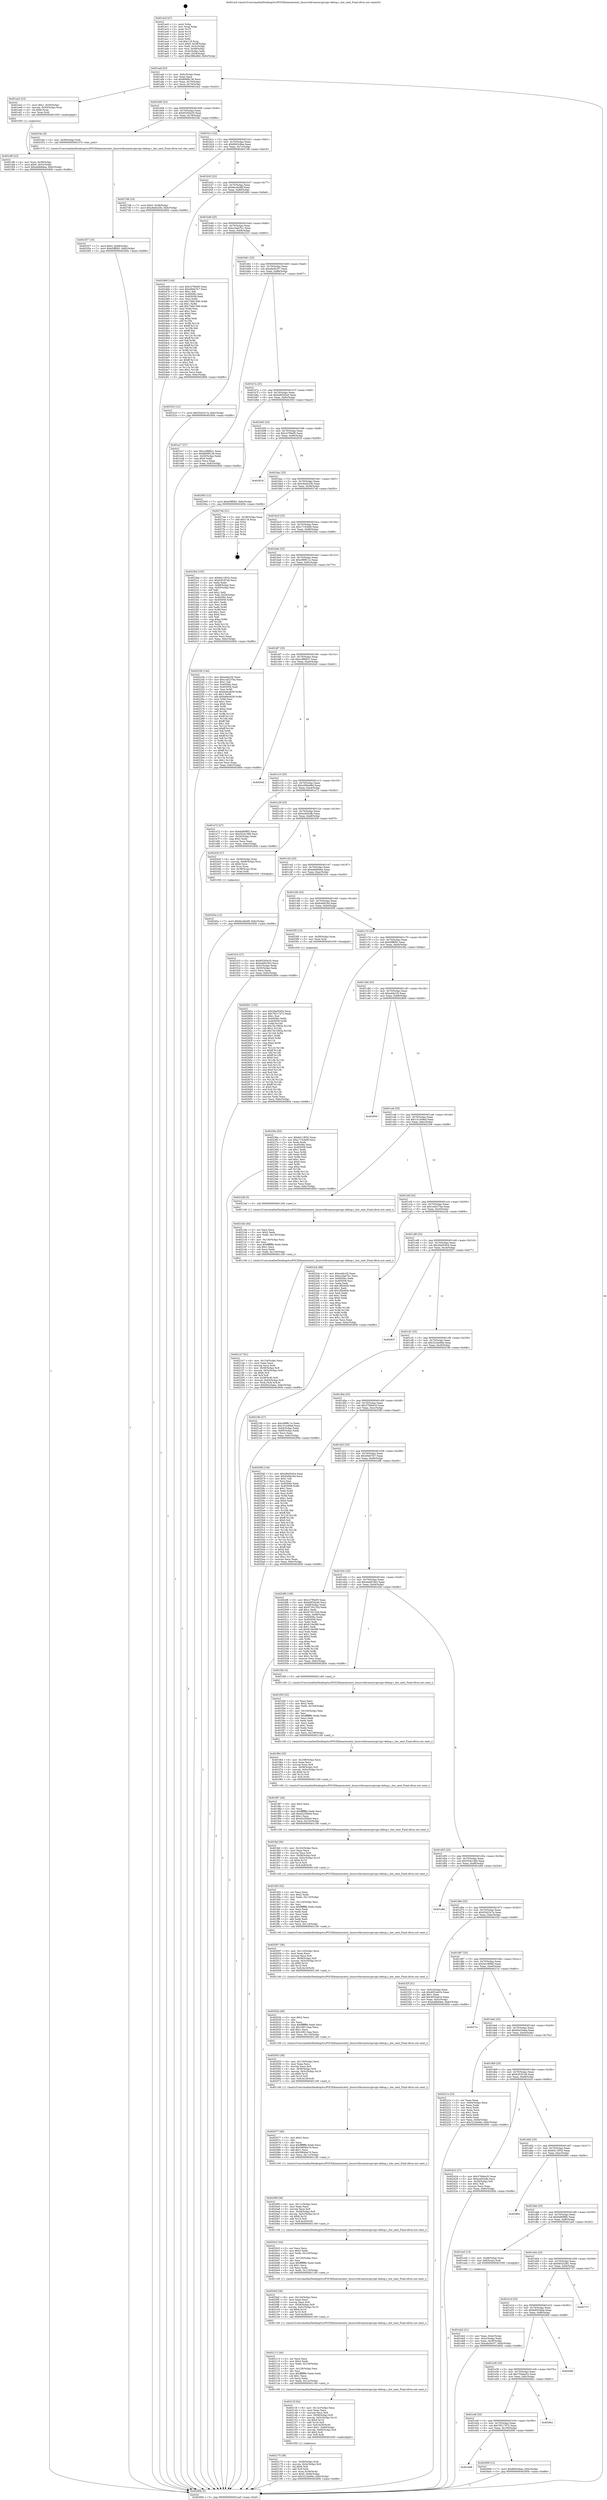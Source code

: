digraph "0x401ac0" {
  label = "0x401ac0 (/mnt/c/Users/mathe/Desktop/tcc/POCII/binaries/extr_linuxvirtkvmarmvgicvgic-debug.c_iter_next_Final-ollvm.out::main(0))"
  labelloc = "t"
  node[shape=record]

  Entry [label="",width=0.3,height=0.3,shape=circle,fillcolor=black,style=filled]
  "0x401aef" [label="{
     0x401aef [23]\l
     | [instrs]\l
     &nbsp;&nbsp;0x401aef \<+3\>: mov -0x6c(%rbp),%eax\l
     &nbsp;&nbsp;0x401af2 \<+2\>: mov %eax,%ecx\l
     &nbsp;&nbsp;0x401af4 \<+6\>: sub $0x806f8138,%ecx\l
     &nbsp;&nbsp;0x401afa \<+3\>: mov %eax,-0x70(%rbp)\l
     &nbsp;&nbsp;0x401afd \<+3\>: mov %ecx,-0x74(%rbp)\l
     &nbsp;&nbsp;0x401b00 \<+6\>: je 0000000000401ee2 \<main+0x422\>\l
  }"]
  "0x401ee2" [label="{
     0x401ee2 [23]\l
     | [instrs]\l
     &nbsp;&nbsp;0x401ee2 \<+7\>: movl $0x1,-0x50(%rbp)\l
     &nbsp;&nbsp;0x401ee9 \<+4\>: movslq -0x50(%rbp),%rax\l
     &nbsp;&nbsp;0x401eed \<+4\>: shl $0x6,%rax\l
     &nbsp;&nbsp;0x401ef1 \<+3\>: mov %rax,%rdi\l
     &nbsp;&nbsp;0x401ef4 \<+5\>: call 0000000000401050 \<malloc@plt\>\l
     | [calls]\l
     &nbsp;&nbsp;0x401050 \{1\} (unknown)\l
  }"]
  "0x401b06" [label="{
     0x401b06 [22]\l
     | [instrs]\l
     &nbsp;&nbsp;0x401b06 \<+5\>: jmp 0000000000401b0b \<main+0x4b\>\l
     &nbsp;&nbsp;0x401b0b \<+3\>: mov -0x70(%rbp),%eax\l
     &nbsp;&nbsp;0x401b0e \<+5\>: sub $0x85293e35,%eax\l
     &nbsp;&nbsp;0x401b13 \<+3\>: mov %eax,-0x78(%rbp)\l
     &nbsp;&nbsp;0x401b16 \<+6\>: je 000000000040234e \<main+0x88e\>\l
  }"]
  Exit [label="",width=0.3,height=0.3,shape=circle,fillcolor=black,style=filled,peripheries=2]
  "0x40234e" [label="{
     0x40234e [9]\l
     | [instrs]\l
     &nbsp;&nbsp;0x40234e \<+4\>: mov -0x58(%rbp),%rdi\l
     &nbsp;&nbsp;0x402352 \<+5\>: call 0000000000401570 \<iter_next\>\l
     | [calls]\l
     &nbsp;&nbsp;0x401570 \{1\} (/mnt/c/Users/mathe/Desktop/tcc/POCII/binaries/extr_linuxvirtkvmarmvgicvgic-debug.c_iter_next_Final-ollvm.out::iter_next)\l
  }"]
  "0x401b1c" [label="{
     0x401b1c [22]\l
     | [instrs]\l
     &nbsp;&nbsp;0x401b1c \<+5\>: jmp 0000000000401b21 \<main+0x61\>\l
     &nbsp;&nbsp;0x401b21 \<+3\>: mov -0x70(%rbp),%eax\l
     &nbsp;&nbsp;0x401b24 \<+5\>: sub $0x8943c8ae,%eax\l
     &nbsp;&nbsp;0x401b29 \<+3\>: mov %eax,-0x7c(%rbp)\l
     &nbsp;&nbsp;0x401b2c \<+6\>: je 00000000004027d8 \<main+0xd18\>\l
  }"]
  "0x401e68" [label="{
     0x401e68\l
  }", style=dashed]
  "0x4027d8" [label="{
     0x4027d8 [19]\l
     | [instrs]\l
     &nbsp;&nbsp;0x4027d8 \<+7\>: movl $0x0,-0x38(%rbp)\l
     &nbsp;&nbsp;0x4027df \<+7\>: movl $0xc6a0e25b,-0x6c(%rbp)\l
     &nbsp;&nbsp;0x4027e6 \<+5\>: jmp 000000000040285b \<main+0xd9b\>\l
  }"]
  "0x401b32" [label="{
     0x401b32 [22]\l
     | [instrs]\l
     &nbsp;&nbsp;0x401b32 \<+5\>: jmp 0000000000401b37 \<main+0x77\>\l
     &nbsp;&nbsp;0x401b37 \<+3\>: mov -0x70(%rbp),%eax\l
     &nbsp;&nbsp;0x401b3a \<+5\>: sub $0x9ec4b48f,%eax\l
     &nbsp;&nbsp;0x401b3f \<+3\>: mov %eax,-0x80(%rbp)\l
     &nbsp;&nbsp;0x401b42 \<+6\>: je 0000000000402466 \<main+0x9a6\>\l
  }"]
  "0x402699" [label="{
     0x402699 [12]\l
     | [instrs]\l
     &nbsp;&nbsp;0x402699 \<+7\>: movl $0x8943c8ae,-0x6c(%rbp)\l
     &nbsp;&nbsp;0x4026a0 \<+5\>: jmp 000000000040285b \<main+0xd9b\>\l
  }"]
  "0x402466" [label="{
     0x402466 [144]\l
     | [instrs]\l
     &nbsp;&nbsp;0x402466 \<+5\>: mov $0xc27f0e95,%eax\l
     &nbsp;&nbsp;0x40246b \<+5\>: mov $0x494b7fc7,%ecx\l
     &nbsp;&nbsp;0x402470 \<+2\>: mov $0x1,%dl\l
     &nbsp;&nbsp;0x402472 \<+7\>: mov 0x40506c,%esi\l
     &nbsp;&nbsp;0x402479 \<+7\>: mov 0x405058,%edi\l
     &nbsp;&nbsp;0x402480 \<+3\>: mov %esi,%r8d\l
     &nbsp;&nbsp;0x402483 \<+7\>: sub $0x736b1590,%r8d\l
     &nbsp;&nbsp;0x40248a \<+4\>: sub $0x1,%r8d\l
     &nbsp;&nbsp;0x40248e \<+7\>: add $0x736b1590,%r8d\l
     &nbsp;&nbsp;0x402495 \<+4\>: imul %r8d,%esi\l
     &nbsp;&nbsp;0x402499 \<+3\>: and $0x1,%esi\l
     &nbsp;&nbsp;0x40249c \<+3\>: cmp $0x0,%esi\l
     &nbsp;&nbsp;0x40249f \<+4\>: sete %r9b\l
     &nbsp;&nbsp;0x4024a3 \<+3\>: cmp $0xa,%edi\l
     &nbsp;&nbsp;0x4024a6 \<+4\>: setl %r10b\l
     &nbsp;&nbsp;0x4024aa \<+3\>: mov %r9b,%r11b\l
     &nbsp;&nbsp;0x4024ad \<+4\>: xor $0xff,%r11b\l
     &nbsp;&nbsp;0x4024b1 \<+3\>: mov %r10b,%bl\l
     &nbsp;&nbsp;0x4024b4 \<+3\>: xor $0xff,%bl\l
     &nbsp;&nbsp;0x4024b7 \<+3\>: xor $0x1,%dl\l
     &nbsp;&nbsp;0x4024ba \<+3\>: mov %r11b,%r14b\l
     &nbsp;&nbsp;0x4024bd \<+4\>: and $0xff,%r14b\l
     &nbsp;&nbsp;0x4024c1 \<+3\>: and %dl,%r9b\l
     &nbsp;&nbsp;0x4024c4 \<+3\>: mov %bl,%r15b\l
     &nbsp;&nbsp;0x4024c7 \<+4\>: and $0xff,%r15b\l
     &nbsp;&nbsp;0x4024cb \<+3\>: and %dl,%r10b\l
     &nbsp;&nbsp;0x4024ce \<+3\>: or %r9b,%r14b\l
     &nbsp;&nbsp;0x4024d1 \<+3\>: or %r10b,%r15b\l
     &nbsp;&nbsp;0x4024d4 \<+3\>: xor %r15b,%r14b\l
     &nbsp;&nbsp;0x4024d7 \<+3\>: or %bl,%r11b\l
     &nbsp;&nbsp;0x4024da \<+4\>: xor $0xff,%r11b\l
     &nbsp;&nbsp;0x4024de \<+3\>: or $0x1,%dl\l
     &nbsp;&nbsp;0x4024e1 \<+3\>: and %dl,%r11b\l
     &nbsp;&nbsp;0x4024e4 \<+3\>: or %r11b,%r14b\l
     &nbsp;&nbsp;0x4024e7 \<+4\>: test $0x1,%r14b\l
     &nbsp;&nbsp;0x4024eb \<+3\>: cmovne %ecx,%eax\l
     &nbsp;&nbsp;0x4024ee \<+3\>: mov %eax,-0x6c(%rbp)\l
     &nbsp;&nbsp;0x4024f1 \<+5\>: jmp 000000000040285b \<main+0xd9b\>\l
  }"]
  "0x401b48" [label="{
     0x401b48 [25]\l
     | [instrs]\l
     &nbsp;&nbsp;0x401b48 \<+5\>: jmp 0000000000401b4d \<main+0x8d\>\l
     &nbsp;&nbsp;0x401b4d \<+3\>: mov -0x70(%rbp),%eax\l
     &nbsp;&nbsp;0x401b50 \<+5\>: sub $0xa16ab7b1,%eax\l
     &nbsp;&nbsp;0x401b55 \<+6\>: mov %eax,-0x84(%rbp)\l
     &nbsp;&nbsp;0x401b5b \<+6\>: je 0000000000402323 \<main+0x863\>\l
  }"]
  "0x401e4f" [label="{
     0x401e4f [25]\l
     | [instrs]\l
     &nbsp;&nbsp;0x401e4f \<+5\>: jmp 0000000000401e54 \<main+0x394\>\l
     &nbsp;&nbsp;0x401e54 \<+3\>: mov -0x70(%rbp),%eax\l
     &nbsp;&nbsp;0x401e57 \<+5\>: sub $0x79217d72,%eax\l
     &nbsp;&nbsp;0x401e5c \<+6\>: mov %eax,-0x100(%rbp)\l
     &nbsp;&nbsp;0x401e62 \<+6\>: je 0000000000402699 \<main+0xbd9\>\l
  }"]
  "0x402323" [label="{
     0x402323 [12]\l
     | [instrs]\l
     &nbsp;&nbsp;0x402323 \<+7\>: movl $0x55d23c7a,-0x6c(%rbp)\l
     &nbsp;&nbsp;0x40232a \<+5\>: jmp 000000000040285b \<main+0xd9b\>\l
  }"]
  "0x401b61" [label="{
     0x401b61 [25]\l
     | [instrs]\l
     &nbsp;&nbsp;0x401b61 \<+5\>: jmp 0000000000401b66 \<main+0xa6\>\l
     &nbsp;&nbsp;0x401b66 \<+3\>: mov -0x70(%rbp),%eax\l
     &nbsp;&nbsp;0x401b69 \<+5\>: sub $0xafa50c57,%eax\l
     &nbsp;&nbsp;0x401b6e \<+6\>: mov %eax,-0x88(%rbp)\l
     &nbsp;&nbsp;0x401b74 \<+6\>: je 0000000000401ec7 \<main+0x407\>\l
  }"]
  "0x4026b1" [label="{
     0x4026b1\l
  }", style=dashed]
  "0x401ec7" [label="{
     0x401ec7 [27]\l
     | [instrs]\l
     &nbsp;&nbsp;0x401ec7 \<+5\>: mov $0xccf96821,%eax\l
     &nbsp;&nbsp;0x401ecc \<+5\>: mov $0x806f8138,%ecx\l
     &nbsp;&nbsp;0x401ed1 \<+3\>: mov -0x30(%rbp),%edx\l
     &nbsp;&nbsp;0x401ed4 \<+3\>: cmp $0x0,%edx\l
     &nbsp;&nbsp;0x401ed7 \<+3\>: cmove %ecx,%eax\l
     &nbsp;&nbsp;0x401eda \<+3\>: mov %eax,-0x6c(%rbp)\l
     &nbsp;&nbsp;0x401edd \<+5\>: jmp 000000000040285b \<main+0xd9b\>\l
  }"]
  "0x401b7a" [label="{
     0x401b7a [25]\l
     | [instrs]\l
     &nbsp;&nbsp;0x401b7a \<+5\>: jmp 0000000000401b7f \<main+0xbf\>\l
     &nbsp;&nbsp;0x401b7f \<+3\>: mov -0x70(%rbp),%eax\l
     &nbsp;&nbsp;0x401b82 \<+5\>: sub $0xbd93d2a0,%eax\l
     &nbsp;&nbsp;0x401b87 \<+6\>: mov %eax,-0x8c(%rbp)\l
     &nbsp;&nbsp;0x401b8d \<+6\>: je 0000000000402563 \<main+0xaa3\>\l
  }"]
  "0x401e36" [label="{
     0x401e36 [25]\l
     | [instrs]\l
     &nbsp;&nbsp;0x401e36 \<+5\>: jmp 0000000000401e3b \<main+0x37b\>\l
     &nbsp;&nbsp;0x401e3b \<+3\>: mov -0x70(%rbp),%eax\l
     &nbsp;&nbsp;0x401e3e \<+5\>: sub $0x754bae52,%eax\l
     &nbsp;&nbsp;0x401e43 \<+6\>: mov %eax,-0xfc(%rbp)\l
     &nbsp;&nbsp;0x401e49 \<+6\>: je 00000000004026b1 \<main+0xbf1\>\l
  }"]
  "0x402563" [label="{
     0x402563 [12]\l
     | [instrs]\l
     &nbsp;&nbsp;0x402563 \<+7\>: movl $0xd5ff092,-0x6c(%rbp)\l
     &nbsp;&nbsp;0x40256a \<+5\>: jmp 000000000040285b \<main+0xd9b\>\l
  }"]
  "0x401b93" [label="{
     0x401b93 [25]\l
     | [instrs]\l
     &nbsp;&nbsp;0x401b93 \<+5\>: jmp 0000000000401b98 \<main+0xd8\>\l
     &nbsp;&nbsp;0x401b98 \<+3\>: mov -0x70(%rbp),%eax\l
     &nbsp;&nbsp;0x401b9b \<+5\>: sub $0xc27f0e95,%eax\l
     &nbsp;&nbsp;0x401ba0 \<+6\>: mov %eax,-0x90(%rbp)\l
     &nbsp;&nbsp;0x401ba6 \<+6\>: je 0000000000402818 \<main+0xd58\>\l
  }"]
  "0x40284f" [label="{
     0x40284f\l
  }", style=dashed]
  "0x402818" [label="{
     0x402818\l
  }", style=dashed]
  "0x401bac" [label="{
     0x401bac [25]\l
     | [instrs]\l
     &nbsp;&nbsp;0x401bac \<+5\>: jmp 0000000000401bb1 \<main+0xf1\>\l
     &nbsp;&nbsp;0x401bb1 \<+3\>: mov -0x70(%rbp),%eax\l
     &nbsp;&nbsp;0x401bb4 \<+5\>: sub $0xc6a0e25b,%eax\l
     &nbsp;&nbsp;0x401bb9 \<+6\>: mov %eax,-0x94(%rbp)\l
     &nbsp;&nbsp;0x401bbf \<+6\>: je 00000000004027eb \<main+0xd2b\>\l
  }"]
  "0x401e1d" [label="{
     0x401e1d [25]\l
     | [instrs]\l
     &nbsp;&nbsp;0x401e1d \<+5\>: jmp 0000000000401e22 \<main+0x362\>\l
     &nbsp;&nbsp;0x401e22 \<+3\>: mov -0x70(%rbp),%eax\l
     &nbsp;&nbsp;0x401e25 \<+5\>: sub $0x6d0034de,%eax\l
     &nbsp;&nbsp;0x401e2a \<+6\>: mov %eax,-0xf8(%rbp)\l
     &nbsp;&nbsp;0x401e30 \<+6\>: je 000000000040284f \<main+0xd8f\>\l
  }"]
  "0x4027eb" [label="{
     0x4027eb [21]\l
     | [instrs]\l
     &nbsp;&nbsp;0x4027eb \<+3\>: mov -0x38(%rbp),%eax\l
     &nbsp;&nbsp;0x4027ee \<+7\>: add $0x118,%rsp\l
     &nbsp;&nbsp;0x4027f5 \<+1\>: pop %rbx\l
     &nbsp;&nbsp;0x4027f6 \<+2\>: pop %r12\l
     &nbsp;&nbsp;0x4027f8 \<+2\>: pop %r13\l
     &nbsp;&nbsp;0x4027fa \<+2\>: pop %r14\l
     &nbsp;&nbsp;0x4027fc \<+2\>: pop %r15\l
     &nbsp;&nbsp;0x4027fe \<+1\>: pop %rbp\l
     &nbsp;&nbsp;0x4027ff \<+1\>: ret\l
  }"]
  "0x401bc5" [label="{
     0x401bc5 [25]\l
     | [instrs]\l
     &nbsp;&nbsp;0x401bc5 \<+5\>: jmp 0000000000401bca \<main+0x10a\>\l
     &nbsp;&nbsp;0x401bca \<+3\>: mov -0x70(%rbp),%eax\l
     &nbsp;&nbsp;0x401bcd \<+5\>: sub $0xc715cb68,%eax\l
     &nbsp;&nbsp;0x401bd2 \<+6\>: mov %eax,-0x98(%rbp)\l
     &nbsp;&nbsp;0x401bd8 \<+6\>: je 00000000004023bd \<main+0x8fd\>\l
  }"]
  "0x402737" [label="{
     0x402737\l
  }", style=dashed]
  "0x4023bd" [label="{
     0x4023bd [103]\l
     | [instrs]\l
     &nbsp;&nbsp;0x4023bd \<+5\>: mov $0x6411f032,%eax\l
     &nbsp;&nbsp;0x4023c2 \<+5\>: mov $0x62f187a9,%ecx\l
     &nbsp;&nbsp;0x4023c7 \<+2\>: xor %edx,%edx\l
     &nbsp;&nbsp;0x4023c9 \<+3\>: mov -0x68(%rbp),%esi\l
     &nbsp;&nbsp;0x4023cc \<+3\>: cmp -0x50(%rbp),%esi\l
     &nbsp;&nbsp;0x4023cf \<+4\>: setl %dil\l
     &nbsp;&nbsp;0x4023d3 \<+4\>: and $0x1,%dil\l
     &nbsp;&nbsp;0x4023d7 \<+4\>: mov %dil,-0x29(%rbp)\l
     &nbsp;&nbsp;0x4023db \<+7\>: mov 0x40506c,%esi\l
     &nbsp;&nbsp;0x4023e2 \<+8\>: mov 0x405058,%r8d\l
     &nbsp;&nbsp;0x4023ea \<+3\>: sub $0x1,%edx\l
     &nbsp;&nbsp;0x4023ed \<+3\>: mov %esi,%r9d\l
     &nbsp;&nbsp;0x4023f0 \<+3\>: add %edx,%r9d\l
     &nbsp;&nbsp;0x4023f3 \<+4\>: imul %r9d,%esi\l
     &nbsp;&nbsp;0x4023f7 \<+3\>: and $0x1,%esi\l
     &nbsp;&nbsp;0x4023fa \<+3\>: cmp $0x0,%esi\l
     &nbsp;&nbsp;0x4023fd \<+4\>: sete %dil\l
     &nbsp;&nbsp;0x402401 \<+4\>: cmp $0xa,%r8d\l
     &nbsp;&nbsp;0x402405 \<+4\>: setl %r10b\l
     &nbsp;&nbsp;0x402409 \<+3\>: mov %dil,%r11b\l
     &nbsp;&nbsp;0x40240c \<+3\>: and %r10b,%r11b\l
     &nbsp;&nbsp;0x40240f \<+3\>: xor %r10b,%dil\l
     &nbsp;&nbsp;0x402412 \<+3\>: or %dil,%r11b\l
     &nbsp;&nbsp;0x402415 \<+4\>: test $0x1,%r11b\l
     &nbsp;&nbsp;0x402419 \<+3\>: cmovne %ecx,%eax\l
     &nbsp;&nbsp;0x40241c \<+3\>: mov %eax,-0x6c(%rbp)\l
     &nbsp;&nbsp;0x40241f \<+5\>: jmp 000000000040285b \<main+0xd9b\>\l
  }"]
  "0x401bde" [label="{
     0x401bde [25]\l
     | [instrs]\l
     &nbsp;&nbsp;0x401bde \<+5\>: jmp 0000000000401be3 \<main+0x123\>\l
     &nbsp;&nbsp;0x401be3 \<+3\>: mov -0x70(%rbp),%eax\l
     &nbsp;&nbsp;0x401be6 \<+5\>: sub $0xc99f811e,%eax\l
     &nbsp;&nbsp;0x401beb \<+6\>: mov %eax,-0x9c(%rbp)\l
     &nbsp;&nbsp;0x401bf1 \<+6\>: je 000000000040223b \<main+0x77b\>\l
  }"]
  "0x402601" [label="{
     0x402601 [152]\l
     | [instrs]\l
     &nbsp;&nbsp;0x402601 \<+5\>: mov $0x28a05454,%ecx\l
     &nbsp;&nbsp;0x402606 \<+5\>: mov $0x79217d72,%edx\l
     &nbsp;&nbsp;0x40260b \<+3\>: mov $0x1,%sil\l
     &nbsp;&nbsp;0x40260e \<+8\>: mov 0x40506c,%r8d\l
     &nbsp;&nbsp;0x402616 \<+8\>: mov 0x405058,%r9d\l
     &nbsp;&nbsp;0x40261e \<+3\>: mov %r8d,%r10d\l
     &nbsp;&nbsp;0x402621 \<+7\>: sub $0x7dc1963a,%r10d\l
     &nbsp;&nbsp;0x402628 \<+4\>: sub $0x1,%r10d\l
     &nbsp;&nbsp;0x40262c \<+7\>: add $0x7dc1963a,%r10d\l
     &nbsp;&nbsp;0x402633 \<+4\>: imul %r10d,%r8d\l
     &nbsp;&nbsp;0x402637 \<+4\>: and $0x1,%r8d\l
     &nbsp;&nbsp;0x40263b \<+4\>: cmp $0x0,%r8d\l
     &nbsp;&nbsp;0x40263f \<+4\>: sete %r11b\l
     &nbsp;&nbsp;0x402643 \<+4\>: cmp $0xa,%r9d\l
     &nbsp;&nbsp;0x402647 \<+3\>: setl %bl\l
     &nbsp;&nbsp;0x40264a \<+3\>: mov %r11b,%r14b\l
     &nbsp;&nbsp;0x40264d \<+4\>: xor $0xff,%r14b\l
     &nbsp;&nbsp;0x402651 \<+3\>: mov %bl,%r15b\l
     &nbsp;&nbsp;0x402654 \<+4\>: xor $0xff,%r15b\l
     &nbsp;&nbsp;0x402658 \<+4\>: xor $0x0,%sil\l
     &nbsp;&nbsp;0x40265c \<+3\>: mov %r14b,%r12b\l
     &nbsp;&nbsp;0x40265f \<+4\>: and $0x0,%r12b\l
     &nbsp;&nbsp;0x402663 \<+3\>: and %sil,%r11b\l
     &nbsp;&nbsp;0x402666 \<+3\>: mov %r15b,%r13b\l
     &nbsp;&nbsp;0x402669 \<+4\>: and $0x0,%r13b\l
     &nbsp;&nbsp;0x40266d \<+3\>: and %sil,%bl\l
     &nbsp;&nbsp;0x402670 \<+3\>: or %r11b,%r12b\l
     &nbsp;&nbsp;0x402673 \<+3\>: or %bl,%r13b\l
     &nbsp;&nbsp;0x402676 \<+3\>: xor %r13b,%r12b\l
     &nbsp;&nbsp;0x402679 \<+3\>: or %r15b,%r14b\l
     &nbsp;&nbsp;0x40267c \<+4\>: xor $0xff,%r14b\l
     &nbsp;&nbsp;0x402680 \<+4\>: or $0x0,%sil\l
     &nbsp;&nbsp;0x402684 \<+3\>: and %sil,%r14b\l
     &nbsp;&nbsp;0x402687 \<+3\>: or %r14b,%r12b\l
     &nbsp;&nbsp;0x40268a \<+4\>: test $0x1,%r12b\l
     &nbsp;&nbsp;0x40268e \<+3\>: cmovne %edx,%ecx\l
     &nbsp;&nbsp;0x402691 \<+3\>: mov %ecx,-0x6c(%rbp)\l
     &nbsp;&nbsp;0x402694 \<+5\>: jmp 000000000040285b \<main+0xd9b\>\l
  }"]
  "0x40223b" [label="{
     0x40223b [144]\l
     | [instrs]\l
     &nbsp;&nbsp;0x40223b \<+5\>: mov $0xe4de1f2,%eax\l
     &nbsp;&nbsp;0x402240 \<+5\>: mov $0x1ed237ba,%ecx\l
     &nbsp;&nbsp;0x402245 \<+2\>: mov $0x1,%dl\l
     &nbsp;&nbsp;0x402247 \<+7\>: mov 0x40506c,%esi\l
     &nbsp;&nbsp;0x40224e \<+7\>: mov 0x405058,%edi\l
     &nbsp;&nbsp;0x402255 \<+3\>: mov %esi,%r8d\l
     &nbsp;&nbsp;0x402258 \<+7\>: sub $0xbe8ca638,%r8d\l
     &nbsp;&nbsp;0x40225f \<+4\>: sub $0x1,%r8d\l
     &nbsp;&nbsp;0x402263 \<+7\>: add $0xbe8ca638,%r8d\l
     &nbsp;&nbsp;0x40226a \<+4\>: imul %r8d,%esi\l
     &nbsp;&nbsp;0x40226e \<+3\>: and $0x1,%esi\l
     &nbsp;&nbsp;0x402271 \<+3\>: cmp $0x0,%esi\l
     &nbsp;&nbsp;0x402274 \<+4\>: sete %r9b\l
     &nbsp;&nbsp;0x402278 \<+3\>: cmp $0xa,%edi\l
     &nbsp;&nbsp;0x40227b \<+4\>: setl %r10b\l
     &nbsp;&nbsp;0x40227f \<+3\>: mov %r9b,%r11b\l
     &nbsp;&nbsp;0x402282 \<+4\>: xor $0xff,%r11b\l
     &nbsp;&nbsp;0x402286 \<+3\>: mov %r10b,%bl\l
     &nbsp;&nbsp;0x402289 \<+3\>: xor $0xff,%bl\l
     &nbsp;&nbsp;0x40228c \<+3\>: xor $0x1,%dl\l
     &nbsp;&nbsp;0x40228f \<+3\>: mov %r11b,%r14b\l
     &nbsp;&nbsp;0x402292 \<+4\>: and $0xff,%r14b\l
     &nbsp;&nbsp;0x402296 \<+3\>: and %dl,%r9b\l
     &nbsp;&nbsp;0x402299 \<+3\>: mov %bl,%r15b\l
     &nbsp;&nbsp;0x40229c \<+4\>: and $0xff,%r15b\l
     &nbsp;&nbsp;0x4022a0 \<+3\>: and %dl,%r10b\l
     &nbsp;&nbsp;0x4022a3 \<+3\>: or %r9b,%r14b\l
     &nbsp;&nbsp;0x4022a6 \<+3\>: or %r10b,%r15b\l
     &nbsp;&nbsp;0x4022a9 \<+3\>: xor %r15b,%r14b\l
     &nbsp;&nbsp;0x4022ac \<+3\>: or %bl,%r11b\l
     &nbsp;&nbsp;0x4022af \<+4\>: xor $0xff,%r11b\l
     &nbsp;&nbsp;0x4022b3 \<+3\>: or $0x1,%dl\l
     &nbsp;&nbsp;0x4022b6 \<+3\>: and %dl,%r11b\l
     &nbsp;&nbsp;0x4022b9 \<+3\>: or %r11b,%r14b\l
     &nbsp;&nbsp;0x4022bc \<+4\>: test $0x1,%r14b\l
     &nbsp;&nbsp;0x4022c0 \<+3\>: cmovne %ecx,%eax\l
     &nbsp;&nbsp;0x4022c3 \<+3\>: mov %eax,-0x6c(%rbp)\l
     &nbsp;&nbsp;0x4022c6 \<+5\>: jmp 000000000040285b \<main+0xd9b\>\l
  }"]
  "0x401bf7" [label="{
     0x401bf7 [25]\l
     | [instrs]\l
     &nbsp;&nbsp;0x401bf7 \<+5\>: jmp 0000000000401bfc \<main+0x13c\>\l
     &nbsp;&nbsp;0x401bfc \<+3\>: mov -0x70(%rbp),%eax\l
     &nbsp;&nbsp;0x401bff \<+5\>: sub $0xccf96821,%eax\l
     &nbsp;&nbsp;0x401c04 \<+6\>: mov %eax,-0xa0(%rbp)\l
     &nbsp;&nbsp;0x401c0a \<+6\>: je 00000000004026a5 \<main+0xbe5\>\l
  }"]
  "0x40245a" [label="{
     0x40245a [12]\l
     | [instrs]\l
     &nbsp;&nbsp;0x40245a \<+7\>: movl $0x9ec4b48f,-0x6c(%rbp)\l
     &nbsp;&nbsp;0x402461 \<+5\>: jmp 000000000040285b \<main+0xd9b\>\l
  }"]
  "0x4026a5" [label="{
     0x4026a5\l
  }", style=dashed]
  "0x401c10" [label="{
     0x401c10 [25]\l
     | [instrs]\l
     &nbsp;&nbsp;0x401c10 \<+5\>: jmp 0000000000401c15 \<main+0x155\>\l
     &nbsp;&nbsp;0x401c15 \<+3\>: mov -0x70(%rbp),%eax\l
     &nbsp;&nbsp;0x401c18 \<+5\>: sub $0xe586ed8d,%eax\l
     &nbsp;&nbsp;0x401c1d \<+6\>: mov %eax,-0xa4(%rbp)\l
     &nbsp;&nbsp;0x401c23 \<+6\>: je 0000000000401e72 \<main+0x3b2\>\l
  }"]
  "0x402357" [label="{
     0x402357 [19]\l
     | [instrs]\l
     &nbsp;&nbsp;0x402357 \<+7\>: movl $0x0,-0x68(%rbp)\l
     &nbsp;&nbsp;0x40235e \<+7\>: movl $0xd5ff092,-0x6c(%rbp)\l
     &nbsp;&nbsp;0x402365 \<+5\>: jmp 000000000040285b \<main+0xd9b\>\l
  }"]
  "0x401e72" [label="{
     0x401e72 [27]\l
     | [instrs]\l
     &nbsp;&nbsp;0x401e72 \<+5\>: mov $0x6a80f8f2,%eax\l
     &nbsp;&nbsp;0x401e77 \<+5\>: mov $0x55cb1366,%ecx\l
     &nbsp;&nbsp;0x401e7c \<+3\>: mov -0x34(%rbp),%edx\l
     &nbsp;&nbsp;0x401e7f \<+3\>: cmp $0x2,%edx\l
     &nbsp;&nbsp;0x401e82 \<+3\>: cmovne %ecx,%eax\l
     &nbsp;&nbsp;0x401e85 \<+3\>: mov %eax,-0x6c(%rbp)\l
     &nbsp;&nbsp;0x401e88 \<+5\>: jmp 000000000040285b \<main+0xd9b\>\l
  }"]
  "0x401c29" [label="{
     0x401c29 [25]\l
     | [instrs]\l
     &nbsp;&nbsp;0x401c29 \<+5\>: jmp 0000000000401c2e \<main+0x16e\>\l
     &nbsp;&nbsp;0x401c2e \<+3\>: mov -0x70(%rbp),%eax\l
     &nbsp;&nbsp;0x401c31 \<+5\>: sub $0xecb02efb,%eax\l
     &nbsp;&nbsp;0x401c36 \<+6\>: mov %eax,-0xa8(%rbp)\l
     &nbsp;&nbsp;0x401c3c \<+6\>: je 000000000040243f \<main+0x97f\>\l
  }"]
  "0x40285b" [label="{
     0x40285b [5]\l
     | [instrs]\l
     &nbsp;&nbsp;0x40285b \<+5\>: jmp 0000000000401aef \<main+0x2f\>\l
  }"]
  "0x401ac0" [label="{
     0x401ac0 [47]\l
     | [instrs]\l
     &nbsp;&nbsp;0x401ac0 \<+1\>: push %rbp\l
     &nbsp;&nbsp;0x401ac1 \<+3\>: mov %rsp,%rbp\l
     &nbsp;&nbsp;0x401ac4 \<+2\>: push %r15\l
     &nbsp;&nbsp;0x401ac6 \<+2\>: push %r14\l
     &nbsp;&nbsp;0x401ac8 \<+2\>: push %r13\l
     &nbsp;&nbsp;0x401aca \<+2\>: push %r12\l
     &nbsp;&nbsp;0x401acc \<+1\>: push %rbx\l
     &nbsp;&nbsp;0x401acd \<+7\>: sub $0x118,%rsp\l
     &nbsp;&nbsp;0x401ad4 \<+7\>: movl $0x0,-0x38(%rbp)\l
     &nbsp;&nbsp;0x401adb \<+3\>: mov %edi,-0x3c(%rbp)\l
     &nbsp;&nbsp;0x401ade \<+4\>: mov %rsi,-0x48(%rbp)\l
     &nbsp;&nbsp;0x401ae2 \<+3\>: mov -0x3c(%rbp),%edi\l
     &nbsp;&nbsp;0x401ae5 \<+3\>: mov %edi,-0x34(%rbp)\l
     &nbsp;&nbsp;0x401ae8 \<+7\>: movl $0xe586ed8d,-0x6c(%rbp)\l
  }"]
  "0x4021e7" [label="{
     0x4021e7 [51]\l
     | [instrs]\l
     &nbsp;&nbsp;0x4021e7 \<+6\>: mov -0x134(%rbp),%ecx\l
     &nbsp;&nbsp;0x4021ed \<+3\>: imul %eax,%ecx\l
     &nbsp;&nbsp;0x4021f0 \<+3\>: movslq %ecx,%rdi\l
     &nbsp;&nbsp;0x4021f3 \<+4\>: mov -0x58(%rbp),%r8\l
     &nbsp;&nbsp;0x4021f7 \<+4\>: movslq -0x5c(%rbp),%r9\l
     &nbsp;&nbsp;0x4021fb \<+4\>: shl $0x6,%r9\l
     &nbsp;&nbsp;0x4021ff \<+3\>: add %r9,%r8\l
     &nbsp;&nbsp;0x402202 \<+4\>: mov 0x38(%r8),%r8\l
     &nbsp;&nbsp;0x402206 \<+4\>: movslq -0x64(%rbp),%r9\l
     &nbsp;&nbsp;0x40220a \<+4\>: mov %rdi,(%r8,%r9,8)\l
     &nbsp;&nbsp;0x40220e \<+7\>: movl $0x60a33aba,-0x6c(%rbp)\l
     &nbsp;&nbsp;0x402215 \<+5\>: jmp 000000000040285b \<main+0xd9b\>\l
  }"]
  "0x40243f" [label="{
     0x40243f [27]\l
     | [instrs]\l
     &nbsp;&nbsp;0x40243f \<+4\>: mov -0x58(%rbp),%rax\l
     &nbsp;&nbsp;0x402443 \<+4\>: movslq -0x68(%rbp),%rcx\l
     &nbsp;&nbsp;0x402447 \<+4\>: shl $0x6,%rcx\l
     &nbsp;&nbsp;0x40244b \<+3\>: add %rcx,%rax\l
     &nbsp;&nbsp;0x40244e \<+4\>: mov 0x38(%rax),%rax\l
     &nbsp;&nbsp;0x402452 \<+3\>: mov %rax,%rdi\l
     &nbsp;&nbsp;0x402455 \<+5\>: call 0000000000401030 \<free@plt\>\l
     | [calls]\l
     &nbsp;&nbsp;0x401030 \{1\} (unknown)\l
  }"]
  "0x401c42" [label="{
     0x401c42 [25]\l
     | [instrs]\l
     &nbsp;&nbsp;0x401c42 \<+5\>: jmp 0000000000401c47 \<main+0x187\>\l
     &nbsp;&nbsp;0x401c47 \<+3\>: mov -0x70(%rbp),%eax\l
     &nbsp;&nbsp;0x401c4a \<+5\>: sub $0xeddb6dee,%eax\l
     &nbsp;&nbsp;0x401c4f \<+6\>: mov %eax,-0xac(%rbp)\l
     &nbsp;&nbsp;0x401c55 \<+6\>: je 0000000000401f10 \<main+0x450\>\l
  }"]
  "0x4021bb" [label="{
     0x4021bb [44]\l
     | [instrs]\l
     &nbsp;&nbsp;0x4021bb \<+2\>: xor %ecx,%ecx\l
     &nbsp;&nbsp;0x4021bd \<+5\>: mov $0x2,%edx\l
     &nbsp;&nbsp;0x4021c2 \<+6\>: mov %edx,-0x130(%rbp)\l
     &nbsp;&nbsp;0x4021c8 \<+1\>: cltd\l
     &nbsp;&nbsp;0x4021c9 \<+6\>: mov -0x130(%rbp),%esi\l
     &nbsp;&nbsp;0x4021cf \<+2\>: idiv %esi\l
     &nbsp;&nbsp;0x4021d1 \<+6\>: imul $0xfffffffe,%edx,%edx\l
     &nbsp;&nbsp;0x4021d7 \<+3\>: sub $0x1,%ecx\l
     &nbsp;&nbsp;0x4021da \<+2\>: sub %ecx,%edx\l
     &nbsp;&nbsp;0x4021dc \<+6\>: mov %edx,-0x134(%rbp)\l
     &nbsp;&nbsp;0x4021e2 \<+5\>: call 0000000000401160 \<next_i\>\l
     | [calls]\l
     &nbsp;&nbsp;0x401160 \{1\} (/mnt/c/Users/mathe/Desktop/tcc/POCII/binaries/extr_linuxvirtkvmarmvgicvgic-debug.c_iter_next_Final-ollvm.out::next_i)\l
  }"]
  "0x401f10" [label="{
     0x401f10 [27]\l
     | [instrs]\l
     &nbsp;&nbsp;0x401f10 \<+5\>: mov $0x85293e35,%eax\l
     &nbsp;&nbsp;0x401f15 \<+5\>: mov $0x4ad910b3,%ecx\l
     &nbsp;&nbsp;0x401f1a \<+3\>: mov -0x5c(%rbp),%edx\l
     &nbsp;&nbsp;0x401f1d \<+3\>: cmp -0x50(%rbp),%edx\l
     &nbsp;&nbsp;0x401f20 \<+3\>: cmovl %ecx,%eax\l
     &nbsp;&nbsp;0x401f23 \<+3\>: mov %eax,-0x6c(%rbp)\l
     &nbsp;&nbsp;0x401f26 \<+5\>: jmp 000000000040285b \<main+0xd9b\>\l
  }"]
  "0x401c5b" [label="{
     0x401c5b [25]\l
     | [instrs]\l
     &nbsp;&nbsp;0x401c5b \<+5\>: jmp 0000000000401c60 \<main+0x1a0\>\l
     &nbsp;&nbsp;0x401c60 \<+3\>: mov -0x70(%rbp),%eax\l
     &nbsp;&nbsp;0x401c63 \<+5\>: sub $0xfce9d164,%eax\l
     &nbsp;&nbsp;0x401c68 \<+6\>: mov %eax,-0xb0(%rbp)\l
     &nbsp;&nbsp;0x401c6e \<+6\>: je 00000000004025f5 \<main+0xb35\>\l
  }"]
  "0x402175" [label="{
     0x402175 [38]\l
     | [instrs]\l
     &nbsp;&nbsp;0x402175 \<+4\>: mov -0x58(%rbp),%rdi\l
     &nbsp;&nbsp;0x402179 \<+4\>: movslq -0x5c(%rbp),%r8\l
     &nbsp;&nbsp;0x40217d \<+4\>: shl $0x6,%r8\l
     &nbsp;&nbsp;0x402181 \<+3\>: add %r8,%rdi\l
     &nbsp;&nbsp;0x402184 \<+4\>: mov %rax,0x38(%rdi)\l
     &nbsp;&nbsp;0x402188 \<+7\>: movl $0x0,-0x64(%rbp)\l
     &nbsp;&nbsp;0x40218f \<+7\>: movl $0x3224e9da,-0x6c(%rbp)\l
     &nbsp;&nbsp;0x402196 \<+5\>: jmp 000000000040285b \<main+0xd9b\>\l
  }"]
  "0x4025f5" [label="{
     0x4025f5 [12]\l
     | [instrs]\l
     &nbsp;&nbsp;0x4025f5 \<+4\>: mov -0x58(%rbp),%rax\l
     &nbsp;&nbsp;0x4025f9 \<+3\>: mov %rax,%rdi\l
     &nbsp;&nbsp;0x4025fc \<+5\>: call 0000000000401030 \<free@plt\>\l
     | [calls]\l
     &nbsp;&nbsp;0x401030 \{1\} (unknown)\l
  }"]
  "0x401c74" [label="{
     0x401c74 [25]\l
     | [instrs]\l
     &nbsp;&nbsp;0x401c74 \<+5\>: jmp 0000000000401c79 \<main+0x1b9\>\l
     &nbsp;&nbsp;0x401c79 \<+3\>: mov -0x70(%rbp),%eax\l
     &nbsp;&nbsp;0x401c7c \<+5\>: sub $0xd5ff092,%eax\l
     &nbsp;&nbsp;0x401c81 \<+6\>: mov %eax,-0xb4(%rbp)\l
     &nbsp;&nbsp;0x401c87 \<+6\>: je 000000000040236a \<main+0x8aa\>\l
  }"]
  "0x40213f" [label="{
     0x40213f [54]\l
     | [instrs]\l
     &nbsp;&nbsp;0x40213f \<+6\>: mov -0x12c(%rbp),%ecx\l
     &nbsp;&nbsp;0x402145 \<+3\>: imul %eax,%ecx\l
     &nbsp;&nbsp;0x402148 \<+3\>: movslq %ecx,%r8\l
     &nbsp;&nbsp;0x40214b \<+4\>: mov -0x58(%rbp),%r9\l
     &nbsp;&nbsp;0x40214f \<+4\>: movslq -0x5c(%rbp),%r10\l
     &nbsp;&nbsp;0x402153 \<+4\>: shl $0x6,%r10\l
     &nbsp;&nbsp;0x402157 \<+3\>: add %r10,%r9\l
     &nbsp;&nbsp;0x40215a \<+4\>: mov %r8,0x30(%r9)\l
     &nbsp;&nbsp;0x40215e \<+7\>: movl $0x1,-0x60(%rbp)\l
     &nbsp;&nbsp;0x402165 \<+4\>: movslq -0x60(%rbp),%r8\l
     &nbsp;&nbsp;0x402169 \<+4\>: shl $0x3,%r8\l
     &nbsp;&nbsp;0x40216d \<+3\>: mov %r8,%rdi\l
     &nbsp;&nbsp;0x402170 \<+5\>: call 0000000000401050 \<malloc@plt\>\l
     | [calls]\l
     &nbsp;&nbsp;0x401050 \{1\} (unknown)\l
  }"]
  "0x40236a" [label="{
     0x40236a [83]\l
     | [instrs]\l
     &nbsp;&nbsp;0x40236a \<+5\>: mov $0x6411f032,%eax\l
     &nbsp;&nbsp;0x40236f \<+5\>: mov $0xc715cb68,%ecx\l
     &nbsp;&nbsp;0x402374 \<+2\>: xor %edx,%edx\l
     &nbsp;&nbsp;0x402376 \<+7\>: mov 0x40506c,%esi\l
     &nbsp;&nbsp;0x40237d \<+7\>: mov 0x405058,%edi\l
     &nbsp;&nbsp;0x402384 \<+3\>: sub $0x1,%edx\l
     &nbsp;&nbsp;0x402387 \<+3\>: mov %esi,%r8d\l
     &nbsp;&nbsp;0x40238a \<+3\>: add %edx,%r8d\l
     &nbsp;&nbsp;0x40238d \<+4\>: imul %r8d,%esi\l
     &nbsp;&nbsp;0x402391 \<+3\>: and $0x1,%esi\l
     &nbsp;&nbsp;0x402394 \<+3\>: cmp $0x0,%esi\l
     &nbsp;&nbsp;0x402397 \<+4\>: sete %r9b\l
     &nbsp;&nbsp;0x40239b \<+3\>: cmp $0xa,%edi\l
     &nbsp;&nbsp;0x40239e \<+4\>: setl %r10b\l
     &nbsp;&nbsp;0x4023a2 \<+3\>: mov %r9b,%r11b\l
     &nbsp;&nbsp;0x4023a5 \<+3\>: and %r10b,%r11b\l
     &nbsp;&nbsp;0x4023a8 \<+3\>: xor %r10b,%r9b\l
     &nbsp;&nbsp;0x4023ab \<+3\>: or %r9b,%r11b\l
     &nbsp;&nbsp;0x4023ae \<+4\>: test $0x1,%r11b\l
     &nbsp;&nbsp;0x4023b2 \<+3\>: cmovne %ecx,%eax\l
     &nbsp;&nbsp;0x4023b5 \<+3\>: mov %eax,-0x6c(%rbp)\l
     &nbsp;&nbsp;0x4023b8 \<+5\>: jmp 000000000040285b \<main+0xd9b\>\l
  }"]
  "0x401c8d" [label="{
     0x401c8d [25]\l
     | [instrs]\l
     &nbsp;&nbsp;0x401c8d \<+5\>: jmp 0000000000401c92 \<main+0x1d2\>\l
     &nbsp;&nbsp;0x401c92 \<+3\>: mov -0x70(%rbp),%eax\l
     &nbsp;&nbsp;0x401c95 \<+5\>: sub $0xe4de1f2,%eax\l
     &nbsp;&nbsp;0x401c9a \<+6\>: mov %eax,-0xb8(%rbp)\l
     &nbsp;&nbsp;0x401ca0 \<+6\>: je 0000000000402800 \<main+0xd40\>\l
  }"]
  "0x402113" [label="{
     0x402113 [44]\l
     | [instrs]\l
     &nbsp;&nbsp;0x402113 \<+2\>: xor %ecx,%ecx\l
     &nbsp;&nbsp;0x402115 \<+5\>: mov $0x2,%edx\l
     &nbsp;&nbsp;0x40211a \<+6\>: mov %edx,-0x128(%rbp)\l
     &nbsp;&nbsp;0x402120 \<+1\>: cltd\l
     &nbsp;&nbsp;0x402121 \<+6\>: mov -0x128(%rbp),%esi\l
     &nbsp;&nbsp;0x402127 \<+2\>: idiv %esi\l
     &nbsp;&nbsp;0x402129 \<+6\>: imul $0xfffffffe,%edx,%edx\l
     &nbsp;&nbsp;0x40212f \<+3\>: sub $0x1,%ecx\l
     &nbsp;&nbsp;0x402132 \<+2\>: sub %ecx,%edx\l
     &nbsp;&nbsp;0x402134 \<+6\>: mov %edx,-0x12c(%rbp)\l
     &nbsp;&nbsp;0x40213a \<+5\>: call 0000000000401160 \<next_i\>\l
     | [calls]\l
     &nbsp;&nbsp;0x401160 \{1\} (/mnt/c/Users/mathe/Desktop/tcc/POCII/binaries/extr_linuxvirtkvmarmvgicvgic-debug.c_iter_next_Final-ollvm.out::next_i)\l
  }"]
  "0x402800" [label="{
     0x402800\l
  }", style=dashed]
  "0x401ca6" [label="{
     0x401ca6 [25]\l
     | [instrs]\l
     &nbsp;&nbsp;0x401ca6 \<+5\>: jmp 0000000000401cab \<main+0x1eb\>\l
     &nbsp;&nbsp;0x401cab \<+3\>: mov -0x70(%rbp),%eax\l
     &nbsp;&nbsp;0x401cae \<+5\>: sub $0x151e49ed,%eax\l
     &nbsp;&nbsp;0x401cb3 \<+6\>: mov %eax,-0xbc(%rbp)\l
     &nbsp;&nbsp;0x401cb9 \<+6\>: je 00000000004021b6 \<main+0x6f6\>\l
  }"]
  "0x4020ef" [label="{
     0x4020ef [36]\l
     | [instrs]\l
     &nbsp;&nbsp;0x4020ef \<+6\>: mov -0x124(%rbp),%ecx\l
     &nbsp;&nbsp;0x4020f5 \<+3\>: imul %eax,%ecx\l
     &nbsp;&nbsp;0x4020f8 \<+3\>: movslq %ecx,%r8\l
     &nbsp;&nbsp;0x4020fb \<+4\>: mov -0x58(%rbp),%r9\l
     &nbsp;&nbsp;0x4020ff \<+4\>: movslq -0x5c(%rbp),%r10\l
     &nbsp;&nbsp;0x402103 \<+4\>: shl $0x6,%r10\l
     &nbsp;&nbsp;0x402107 \<+3\>: add %r10,%r9\l
     &nbsp;&nbsp;0x40210a \<+4\>: mov %r8,0x28(%r9)\l
     &nbsp;&nbsp;0x40210e \<+5\>: call 0000000000401160 \<next_i\>\l
     | [calls]\l
     &nbsp;&nbsp;0x401160 \{1\} (/mnt/c/Users/mathe/Desktop/tcc/POCII/binaries/extr_linuxvirtkvmarmvgicvgic-debug.c_iter_next_Final-ollvm.out::next_i)\l
  }"]
  "0x4021b6" [label="{
     0x4021b6 [5]\l
     | [instrs]\l
     &nbsp;&nbsp;0x4021b6 \<+5\>: call 0000000000401160 \<next_i\>\l
     | [calls]\l
     &nbsp;&nbsp;0x401160 \{1\} (/mnt/c/Users/mathe/Desktop/tcc/POCII/binaries/extr_linuxvirtkvmarmvgicvgic-debug.c_iter_next_Final-ollvm.out::next_i)\l
  }"]
  "0x401cbf" [label="{
     0x401cbf [25]\l
     | [instrs]\l
     &nbsp;&nbsp;0x401cbf \<+5\>: jmp 0000000000401cc4 \<main+0x204\>\l
     &nbsp;&nbsp;0x401cc4 \<+3\>: mov -0x70(%rbp),%eax\l
     &nbsp;&nbsp;0x401cc7 \<+5\>: sub $0x1ed237ba,%eax\l
     &nbsp;&nbsp;0x401ccc \<+6\>: mov %eax,-0xc0(%rbp)\l
     &nbsp;&nbsp;0x401cd2 \<+6\>: je 00000000004022cb \<main+0x80b\>\l
  }"]
  "0x4020c3" [label="{
     0x4020c3 [44]\l
     | [instrs]\l
     &nbsp;&nbsp;0x4020c3 \<+2\>: xor %ecx,%ecx\l
     &nbsp;&nbsp;0x4020c5 \<+5\>: mov $0x2,%edx\l
     &nbsp;&nbsp;0x4020ca \<+6\>: mov %edx,-0x120(%rbp)\l
     &nbsp;&nbsp;0x4020d0 \<+1\>: cltd\l
     &nbsp;&nbsp;0x4020d1 \<+6\>: mov -0x120(%rbp),%esi\l
     &nbsp;&nbsp;0x4020d7 \<+2\>: idiv %esi\l
     &nbsp;&nbsp;0x4020d9 \<+6\>: imul $0xfffffffe,%edx,%edx\l
     &nbsp;&nbsp;0x4020df \<+3\>: sub $0x1,%ecx\l
     &nbsp;&nbsp;0x4020e2 \<+2\>: sub %ecx,%edx\l
     &nbsp;&nbsp;0x4020e4 \<+6\>: mov %edx,-0x124(%rbp)\l
     &nbsp;&nbsp;0x4020ea \<+5\>: call 0000000000401160 \<next_i\>\l
     | [calls]\l
     &nbsp;&nbsp;0x401160 \{1\} (/mnt/c/Users/mathe/Desktop/tcc/POCII/binaries/extr_linuxvirtkvmarmvgicvgic-debug.c_iter_next_Final-ollvm.out::next_i)\l
  }"]
  "0x4022cb" [label="{
     0x4022cb [88]\l
     | [instrs]\l
     &nbsp;&nbsp;0x4022cb \<+5\>: mov $0xe4de1f2,%eax\l
     &nbsp;&nbsp;0x4022d0 \<+5\>: mov $0xa16ab7b1,%ecx\l
     &nbsp;&nbsp;0x4022d5 \<+7\>: mov 0x40506c,%edx\l
     &nbsp;&nbsp;0x4022dc \<+7\>: mov 0x405058,%esi\l
     &nbsp;&nbsp;0x4022e3 \<+2\>: mov %edx,%edi\l
     &nbsp;&nbsp;0x4022e5 \<+6\>: sub $0x1ff2eb5b,%edi\l
     &nbsp;&nbsp;0x4022eb \<+3\>: sub $0x1,%edi\l
     &nbsp;&nbsp;0x4022ee \<+6\>: add $0x1ff2eb5b,%edi\l
     &nbsp;&nbsp;0x4022f4 \<+3\>: imul %edi,%edx\l
     &nbsp;&nbsp;0x4022f7 \<+3\>: and $0x1,%edx\l
     &nbsp;&nbsp;0x4022fa \<+3\>: cmp $0x0,%edx\l
     &nbsp;&nbsp;0x4022fd \<+4\>: sete %r8b\l
     &nbsp;&nbsp;0x402301 \<+3\>: cmp $0xa,%esi\l
     &nbsp;&nbsp;0x402304 \<+4\>: setl %r9b\l
     &nbsp;&nbsp;0x402308 \<+3\>: mov %r8b,%r10b\l
     &nbsp;&nbsp;0x40230b \<+3\>: and %r9b,%r10b\l
     &nbsp;&nbsp;0x40230e \<+3\>: xor %r9b,%r8b\l
     &nbsp;&nbsp;0x402311 \<+3\>: or %r8b,%r10b\l
     &nbsp;&nbsp;0x402314 \<+4\>: test $0x1,%r10b\l
     &nbsp;&nbsp;0x402318 \<+3\>: cmovne %ecx,%eax\l
     &nbsp;&nbsp;0x40231b \<+3\>: mov %eax,-0x6c(%rbp)\l
     &nbsp;&nbsp;0x40231e \<+5\>: jmp 000000000040285b \<main+0xd9b\>\l
  }"]
  "0x401cd8" [label="{
     0x401cd8 [25]\l
     | [instrs]\l
     &nbsp;&nbsp;0x401cd8 \<+5\>: jmp 0000000000401cdd \<main+0x21d\>\l
     &nbsp;&nbsp;0x401cdd \<+3\>: mov -0x70(%rbp),%eax\l
     &nbsp;&nbsp;0x401ce0 \<+5\>: sub $0x28a05454,%eax\l
     &nbsp;&nbsp;0x401ce5 \<+6\>: mov %eax,-0xc4(%rbp)\l
     &nbsp;&nbsp;0x401ceb \<+6\>: je 0000000000402837 \<main+0xd77\>\l
  }"]
  "0x40209f" [label="{
     0x40209f [36]\l
     | [instrs]\l
     &nbsp;&nbsp;0x40209f \<+6\>: mov -0x11c(%rbp),%ecx\l
     &nbsp;&nbsp;0x4020a5 \<+3\>: imul %eax,%ecx\l
     &nbsp;&nbsp;0x4020a8 \<+3\>: movslq %ecx,%r8\l
     &nbsp;&nbsp;0x4020ab \<+4\>: mov -0x58(%rbp),%r9\l
     &nbsp;&nbsp;0x4020af \<+4\>: movslq -0x5c(%rbp),%r10\l
     &nbsp;&nbsp;0x4020b3 \<+4\>: shl $0x6,%r10\l
     &nbsp;&nbsp;0x4020b7 \<+3\>: add %r10,%r9\l
     &nbsp;&nbsp;0x4020ba \<+4\>: mov %r8,0x20(%r9)\l
     &nbsp;&nbsp;0x4020be \<+5\>: call 0000000000401160 \<next_i\>\l
     | [calls]\l
     &nbsp;&nbsp;0x401160 \{1\} (/mnt/c/Users/mathe/Desktop/tcc/POCII/binaries/extr_linuxvirtkvmarmvgicvgic-debug.c_iter_next_Final-ollvm.out::next_i)\l
  }"]
  "0x402837" [label="{
     0x402837\l
  }", style=dashed]
  "0x401cf1" [label="{
     0x401cf1 [25]\l
     | [instrs]\l
     &nbsp;&nbsp;0x401cf1 \<+5\>: jmp 0000000000401cf6 \<main+0x236\>\l
     &nbsp;&nbsp;0x401cf6 \<+3\>: mov -0x70(%rbp),%eax\l
     &nbsp;&nbsp;0x401cf9 \<+5\>: sub $0x3224e9da,%eax\l
     &nbsp;&nbsp;0x401cfe \<+6\>: mov %eax,-0xc8(%rbp)\l
     &nbsp;&nbsp;0x401d04 \<+6\>: je 000000000040219b \<main+0x6db\>\l
  }"]
  "0x402077" [label="{
     0x402077 [40]\l
     | [instrs]\l
     &nbsp;&nbsp;0x402077 \<+5\>: mov $0x2,%ecx\l
     &nbsp;&nbsp;0x40207c \<+1\>: cltd\l
     &nbsp;&nbsp;0x40207d \<+2\>: idiv %ecx\l
     &nbsp;&nbsp;0x40207f \<+6\>: imul $0xfffffffe,%edx,%ecx\l
     &nbsp;&nbsp;0x402085 \<+6\>: add $0x5864ba7d,%ecx\l
     &nbsp;&nbsp;0x40208b \<+3\>: add $0x1,%ecx\l
     &nbsp;&nbsp;0x40208e \<+6\>: sub $0x5864ba7d,%ecx\l
     &nbsp;&nbsp;0x402094 \<+6\>: mov %ecx,-0x11c(%rbp)\l
     &nbsp;&nbsp;0x40209a \<+5\>: call 0000000000401160 \<next_i\>\l
     | [calls]\l
     &nbsp;&nbsp;0x401160 \{1\} (/mnt/c/Users/mathe/Desktop/tcc/POCII/binaries/extr_linuxvirtkvmarmvgicvgic-debug.c_iter_next_Final-ollvm.out::next_i)\l
  }"]
  "0x40219b" [label="{
     0x40219b [27]\l
     | [instrs]\l
     &nbsp;&nbsp;0x40219b \<+5\>: mov $0xc99f811e,%eax\l
     &nbsp;&nbsp;0x4021a0 \<+5\>: mov $0x151e49ed,%ecx\l
     &nbsp;&nbsp;0x4021a5 \<+3\>: mov -0x64(%rbp),%edx\l
     &nbsp;&nbsp;0x4021a8 \<+3\>: cmp -0x60(%rbp),%edx\l
     &nbsp;&nbsp;0x4021ab \<+3\>: cmovl %ecx,%eax\l
     &nbsp;&nbsp;0x4021ae \<+3\>: mov %eax,-0x6c(%rbp)\l
     &nbsp;&nbsp;0x4021b1 \<+5\>: jmp 000000000040285b \<main+0xd9b\>\l
  }"]
  "0x401d0a" [label="{
     0x401d0a [25]\l
     | [instrs]\l
     &nbsp;&nbsp;0x401d0a \<+5\>: jmp 0000000000401d0f \<main+0x24f\>\l
     &nbsp;&nbsp;0x401d0f \<+3\>: mov -0x70(%rbp),%eax\l
     &nbsp;&nbsp;0x401d12 \<+5\>: sub $0x3784be35,%eax\l
     &nbsp;&nbsp;0x401d17 \<+6\>: mov %eax,-0xcc(%rbp)\l
     &nbsp;&nbsp;0x401d1d \<+6\>: je 000000000040256f \<main+0xaaf\>\l
  }"]
  "0x402053" [label="{
     0x402053 [36]\l
     | [instrs]\l
     &nbsp;&nbsp;0x402053 \<+6\>: mov -0x118(%rbp),%ecx\l
     &nbsp;&nbsp;0x402059 \<+3\>: imul %eax,%ecx\l
     &nbsp;&nbsp;0x40205c \<+3\>: movslq %ecx,%r8\l
     &nbsp;&nbsp;0x40205f \<+4\>: mov -0x58(%rbp),%r9\l
     &nbsp;&nbsp;0x402063 \<+4\>: movslq -0x5c(%rbp),%r10\l
     &nbsp;&nbsp;0x402067 \<+4\>: shl $0x6,%r10\l
     &nbsp;&nbsp;0x40206b \<+3\>: add %r10,%r9\l
     &nbsp;&nbsp;0x40206e \<+4\>: mov %r8,0x18(%r9)\l
     &nbsp;&nbsp;0x402072 \<+5\>: call 0000000000401160 \<next_i\>\l
     | [calls]\l
     &nbsp;&nbsp;0x401160 \{1\} (/mnt/c/Users/mathe/Desktop/tcc/POCII/binaries/extr_linuxvirtkvmarmvgicvgic-debug.c_iter_next_Final-ollvm.out::next_i)\l
  }"]
  "0x40256f" [label="{
     0x40256f [134]\l
     | [instrs]\l
     &nbsp;&nbsp;0x40256f \<+5\>: mov $0x28a05454,%eax\l
     &nbsp;&nbsp;0x402574 \<+5\>: mov $0xfce9d164,%ecx\l
     &nbsp;&nbsp;0x402579 \<+2\>: mov $0x1,%dl\l
     &nbsp;&nbsp;0x40257b \<+2\>: xor %esi,%esi\l
     &nbsp;&nbsp;0x40257d \<+7\>: mov 0x40506c,%edi\l
     &nbsp;&nbsp;0x402584 \<+8\>: mov 0x405058,%r8d\l
     &nbsp;&nbsp;0x40258c \<+3\>: sub $0x1,%esi\l
     &nbsp;&nbsp;0x40258f \<+3\>: mov %edi,%r9d\l
     &nbsp;&nbsp;0x402592 \<+3\>: add %esi,%r9d\l
     &nbsp;&nbsp;0x402595 \<+4\>: imul %r9d,%edi\l
     &nbsp;&nbsp;0x402599 \<+3\>: and $0x1,%edi\l
     &nbsp;&nbsp;0x40259c \<+3\>: cmp $0x0,%edi\l
     &nbsp;&nbsp;0x40259f \<+4\>: sete %r10b\l
     &nbsp;&nbsp;0x4025a3 \<+4\>: cmp $0xa,%r8d\l
     &nbsp;&nbsp;0x4025a7 \<+4\>: setl %r11b\l
     &nbsp;&nbsp;0x4025ab \<+3\>: mov %r10b,%bl\l
     &nbsp;&nbsp;0x4025ae \<+3\>: xor $0xff,%bl\l
     &nbsp;&nbsp;0x4025b1 \<+3\>: mov %r11b,%r14b\l
     &nbsp;&nbsp;0x4025b4 \<+4\>: xor $0xff,%r14b\l
     &nbsp;&nbsp;0x4025b8 \<+3\>: xor $0x0,%dl\l
     &nbsp;&nbsp;0x4025bb \<+3\>: mov %bl,%r15b\l
     &nbsp;&nbsp;0x4025be \<+4\>: and $0x0,%r15b\l
     &nbsp;&nbsp;0x4025c2 \<+3\>: and %dl,%r10b\l
     &nbsp;&nbsp;0x4025c5 \<+3\>: mov %r14b,%r12b\l
     &nbsp;&nbsp;0x4025c8 \<+4\>: and $0x0,%r12b\l
     &nbsp;&nbsp;0x4025cc \<+3\>: and %dl,%r11b\l
     &nbsp;&nbsp;0x4025cf \<+3\>: or %r10b,%r15b\l
     &nbsp;&nbsp;0x4025d2 \<+3\>: or %r11b,%r12b\l
     &nbsp;&nbsp;0x4025d5 \<+3\>: xor %r12b,%r15b\l
     &nbsp;&nbsp;0x4025d8 \<+3\>: or %r14b,%bl\l
     &nbsp;&nbsp;0x4025db \<+3\>: xor $0xff,%bl\l
     &nbsp;&nbsp;0x4025de \<+3\>: or $0x0,%dl\l
     &nbsp;&nbsp;0x4025e1 \<+2\>: and %dl,%bl\l
     &nbsp;&nbsp;0x4025e3 \<+3\>: or %bl,%r15b\l
     &nbsp;&nbsp;0x4025e6 \<+4\>: test $0x1,%r15b\l
     &nbsp;&nbsp;0x4025ea \<+3\>: cmovne %ecx,%eax\l
     &nbsp;&nbsp;0x4025ed \<+3\>: mov %eax,-0x6c(%rbp)\l
     &nbsp;&nbsp;0x4025f0 \<+5\>: jmp 000000000040285b \<main+0xd9b\>\l
  }"]
  "0x401d23" [label="{
     0x401d23 [25]\l
     | [instrs]\l
     &nbsp;&nbsp;0x401d23 \<+5\>: jmp 0000000000401d28 \<main+0x268\>\l
     &nbsp;&nbsp;0x401d28 \<+3\>: mov -0x70(%rbp),%eax\l
     &nbsp;&nbsp;0x401d2b \<+5\>: sub $0x494b7fc7,%eax\l
     &nbsp;&nbsp;0x401d30 \<+6\>: mov %eax,-0xd0(%rbp)\l
     &nbsp;&nbsp;0x401d36 \<+6\>: je 00000000004024f6 \<main+0xa36\>\l
  }"]
  "0x40202b" [label="{
     0x40202b [40]\l
     | [instrs]\l
     &nbsp;&nbsp;0x40202b \<+5\>: mov $0x2,%ecx\l
     &nbsp;&nbsp;0x402030 \<+1\>: cltd\l
     &nbsp;&nbsp;0x402031 \<+2\>: idiv %ecx\l
     &nbsp;&nbsp;0x402033 \<+6\>: imul $0xfffffffe,%edx,%ecx\l
     &nbsp;&nbsp;0x402039 \<+6\>: sub $0x16811baa,%ecx\l
     &nbsp;&nbsp;0x40203f \<+3\>: add $0x1,%ecx\l
     &nbsp;&nbsp;0x402042 \<+6\>: add $0x16811baa,%ecx\l
     &nbsp;&nbsp;0x402048 \<+6\>: mov %ecx,-0x118(%rbp)\l
     &nbsp;&nbsp;0x40204e \<+5\>: call 0000000000401160 \<next_i\>\l
     | [calls]\l
     &nbsp;&nbsp;0x401160 \{1\} (/mnt/c/Users/mathe/Desktop/tcc/POCII/binaries/extr_linuxvirtkvmarmvgicvgic-debug.c_iter_next_Final-ollvm.out::next_i)\l
  }"]
  "0x4024f6" [label="{
     0x4024f6 [109]\l
     | [instrs]\l
     &nbsp;&nbsp;0x4024f6 \<+5\>: mov $0xc27f0e95,%eax\l
     &nbsp;&nbsp;0x4024fb \<+5\>: mov $0xbd93d2a0,%ecx\l
     &nbsp;&nbsp;0x402500 \<+3\>: mov -0x68(%rbp),%edx\l
     &nbsp;&nbsp;0x402503 \<+6\>: add $0x9730125d,%edx\l
     &nbsp;&nbsp;0x402509 \<+3\>: add $0x1,%edx\l
     &nbsp;&nbsp;0x40250c \<+6\>: sub $0x9730125d,%edx\l
     &nbsp;&nbsp;0x402512 \<+3\>: mov %edx,-0x68(%rbp)\l
     &nbsp;&nbsp;0x402515 \<+7\>: mov 0x40506c,%edx\l
     &nbsp;&nbsp;0x40251c \<+7\>: mov 0x405058,%esi\l
     &nbsp;&nbsp;0x402523 \<+2\>: mov %edx,%edi\l
     &nbsp;&nbsp;0x402525 \<+6\>: add $0xfc19a386,%edi\l
     &nbsp;&nbsp;0x40252b \<+3\>: sub $0x1,%edi\l
     &nbsp;&nbsp;0x40252e \<+6\>: sub $0xfc19a386,%edi\l
     &nbsp;&nbsp;0x402534 \<+3\>: imul %edi,%edx\l
     &nbsp;&nbsp;0x402537 \<+3\>: and $0x1,%edx\l
     &nbsp;&nbsp;0x40253a \<+3\>: cmp $0x0,%edx\l
     &nbsp;&nbsp;0x40253d \<+4\>: sete %r8b\l
     &nbsp;&nbsp;0x402541 \<+3\>: cmp $0xa,%esi\l
     &nbsp;&nbsp;0x402544 \<+4\>: setl %r9b\l
     &nbsp;&nbsp;0x402548 \<+3\>: mov %r8b,%r10b\l
     &nbsp;&nbsp;0x40254b \<+3\>: and %r9b,%r10b\l
     &nbsp;&nbsp;0x40254e \<+3\>: xor %r9b,%r8b\l
     &nbsp;&nbsp;0x402551 \<+3\>: or %r8b,%r10b\l
     &nbsp;&nbsp;0x402554 \<+4\>: test $0x1,%r10b\l
     &nbsp;&nbsp;0x402558 \<+3\>: cmovne %ecx,%eax\l
     &nbsp;&nbsp;0x40255b \<+3\>: mov %eax,-0x6c(%rbp)\l
     &nbsp;&nbsp;0x40255e \<+5\>: jmp 000000000040285b \<main+0xd9b\>\l
  }"]
  "0x401d3c" [label="{
     0x401d3c [25]\l
     | [instrs]\l
     &nbsp;&nbsp;0x401d3c \<+5\>: jmp 0000000000401d41 \<main+0x281\>\l
     &nbsp;&nbsp;0x401d41 \<+3\>: mov -0x70(%rbp),%eax\l
     &nbsp;&nbsp;0x401d44 \<+5\>: sub $0x4ad910b3,%eax\l
     &nbsp;&nbsp;0x401d49 \<+6\>: mov %eax,-0xd4(%rbp)\l
     &nbsp;&nbsp;0x401d4f \<+6\>: je 0000000000401f2b \<main+0x46b\>\l
  }"]
  "0x402007" [label="{
     0x402007 [36]\l
     | [instrs]\l
     &nbsp;&nbsp;0x402007 \<+6\>: mov -0x114(%rbp),%ecx\l
     &nbsp;&nbsp;0x40200d \<+3\>: imul %eax,%ecx\l
     &nbsp;&nbsp;0x402010 \<+3\>: movslq %ecx,%r8\l
     &nbsp;&nbsp;0x402013 \<+4\>: mov -0x58(%rbp),%r9\l
     &nbsp;&nbsp;0x402017 \<+4\>: movslq -0x5c(%rbp),%r10\l
     &nbsp;&nbsp;0x40201b \<+4\>: shl $0x6,%r10\l
     &nbsp;&nbsp;0x40201f \<+3\>: add %r10,%r9\l
     &nbsp;&nbsp;0x402022 \<+4\>: mov %r8,0x10(%r9)\l
     &nbsp;&nbsp;0x402026 \<+5\>: call 0000000000401160 \<next_i\>\l
     | [calls]\l
     &nbsp;&nbsp;0x401160 \{1\} (/mnt/c/Users/mathe/Desktop/tcc/POCII/binaries/extr_linuxvirtkvmarmvgicvgic-debug.c_iter_next_Final-ollvm.out::next_i)\l
  }"]
  "0x401f2b" [label="{
     0x401f2b [5]\l
     | [instrs]\l
     &nbsp;&nbsp;0x401f2b \<+5\>: call 0000000000401160 \<next_i\>\l
     | [calls]\l
     &nbsp;&nbsp;0x401160 \{1\} (/mnt/c/Users/mathe/Desktop/tcc/POCII/binaries/extr_linuxvirtkvmarmvgicvgic-debug.c_iter_next_Final-ollvm.out::next_i)\l
  }"]
  "0x401d55" [label="{
     0x401d55 [25]\l
     | [instrs]\l
     &nbsp;&nbsp;0x401d55 \<+5\>: jmp 0000000000401d5a \<main+0x29a\>\l
     &nbsp;&nbsp;0x401d5a \<+3\>: mov -0x70(%rbp),%eax\l
     &nbsp;&nbsp;0x401d5d \<+5\>: sub $0x55cb1366,%eax\l
     &nbsp;&nbsp;0x401d62 \<+6\>: mov %eax,-0xd8(%rbp)\l
     &nbsp;&nbsp;0x401d68 \<+6\>: je 0000000000401e8d \<main+0x3cd\>\l
  }"]
  "0x401fd3" [label="{
     0x401fd3 [52]\l
     | [instrs]\l
     &nbsp;&nbsp;0x401fd3 \<+2\>: xor %ecx,%ecx\l
     &nbsp;&nbsp;0x401fd5 \<+5\>: mov $0x2,%edx\l
     &nbsp;&nbsp;0x401fda \<+6\>: mov %edx,-0x110(%rbp)\l
     &nbsp;&nbsp;0x401fe0 \<+1\>: cltd\l
     &nbsp;&nbsp;0x401fe1 \<+6\>: mov -0x110(%rbp),%esi\l
     &nbsp;&nbsp;0x401fe7 \<+2\>: idiv %esi\l
     &nbsp;&nbsp;0x401fe9 \<+6\>: imul $0xfffffffe,%edx,%edx\l
     &nbsp;&nbsp;0x401fef \<+2\>: mov %ecx,%edi\l
     &nbsp;&nbsp;0x401ff1 \<+2\>: sub %edx,%edi\l
     &nbsp;&nbsp;0x401ff3 \<+2\>: mov %ecx,%edx\l
     &nbsp;&nbsp;0x401ff5 \<+3\>: sub $0x1,%edx\l
     &nbsp;&nbsp;0x401ff8 \<+2\>: add %edx,%edi\l
     &nbsp;&nbsp;0x401ffa \<+2\>: sub %edi,%ecx\l
     &nbsp;&nbsp;0x401ffc \<+6\>: mov %ecx,-0x114(%rbp)\l
     &nbsp;&nbsp;0x402002 \<+5\>: call 0000000000401160 \<next_i\>\l
     | [calls]\l
     &nbsp;&nbsp;0x401160 \{1\} (/mnt/c/Users/mathe/Desktop/tcc/POCII/binaries/extr_linuxvirtkvmarmvgicvgic-debug.c_iter_next_Final-ollvm.out::next_i)\l
  }"]
  "0x401e8d" [label="{
     0x401e8d\l
  }", style=dashed]
  "0x401d6e" [label="{
     0x401d6e [25]\l
     | [instrs]\l
     &nbsp;&nbsp;0x401d6e \<+5\>: jmp 0000000000401d73 \<main+0x2b3\>\l
     &nbsp;&nbsp;0x401d73 \<+3\>: mov -0x70(%rbp),%eax\l
     &nbsp;&nbsp;0x401d76 \<+5\>: sub $0x55d23c7a,%eax\l
     &nbsp;&nbsp;0x401d7b \<+6\>: mov %eax,-0xdc(%rbp)\l
     &nbsp;&nbsp;0x401d81 \<+6\>: je 000000000040232f \<main+0x86f\>\l
  }"]
  "0x401faf" [label="{
     0x401faf [36]\l
     | [instrs]\l
     &nbsp;&nbsp;0x401faf \<+6\>: mov -0x10c(%rbp),%ecx\l
     &nbsp;&nbsp;0x401fb5 \<+3\>: imul %eax,%ecx\l
     &nbsp;&nbsp;0x401fb8 \<+3\>: movslq %ecx,%r8\l
     &nbsp;&nbsp;0x401fbb \<+4\>: mov -0x58(%rbp),%r9\l
     &nbsp;&nbsp;0x401fbf \<+4\>: movslq -0x5c(%rbp),%r10\l
     &nbsp;&nbsp;0x401fc3 \<+4\>: shl $0x6,%r10\l
     &nbsp;&nbsp;0x401fc7 \<+3\>: add %r10,%r9\l
     &nbsp;&nbsp;0x401fca \<+4\>: mov %r8,0x8(%r9)\l
     &nbsp;&nbsp;0x401fce \<+5\>: call 0000000000401160 \<next_i\>\l
     | [calls]\l
     &nbsp;&nbsp;0x401160 \{1\} (/mnt/c/Users/mathe/Desktop/tcc/POCII/binaries/extr_linuxvirtkvmarmvgicvgic-debug.c_iter_next_Final-ollvm.out::next_i)\l
  }"]
  "0x40232f" [label="{
     0x40232f [31]\l
     | [instrs]\l
     &nbsp;&nbsp;0x40232f \<+3\>: mov -0x5c(%rbp),%eax\l
     &nbsp;&nbsp;0x402332 \<+5\>: sub $0x4052ad1b,%eax\l
     &nbsp;&nbsp;0x402337 \<+3\>: add $0x1,%eax\l
     &nbsp;&nbsp;0x40233a \<+5\>: add $0x4052ad1b,%eax\l
     &nbsp;&nbsp;0x40233f \<+3\>: mov %eax,-0x5c(%rbp)\l
     &nbsp;&nbsp;0x402342 \<+7\>: movl $0xeddb6dee,-0x6c(%rbp)\l
     &nbsp;&nbsp;0x402349 \<+5\>: jmp 000000000040285b \<main+0xd9b\>\l
  }"]
  "0x401d87" [label="{
     0x401d87 [25]\l
     | [instrs]\l
     &nbsp;&nbsp;0x401d87 \<+5\>: jmp 0000000000401d8c \<main+0x2cc\>\l
     &nbsp;&nbsp;0x401d8c \<+3\>: mov -0x70(%rbp),%eax\l
     &nbsp;&nbsp;0x401d8f \<+5\>: sub $0x5ec388d0,%eax\l
     &nbsp;&nbsp;0x401d94 \<+6\>: mov %eax,-0xe0(%rbp)\l
     &nbsp;&nbsp;0x401d9a \<+6\>: je 00000000004027cc \<main+0xd0c\>\l
  }"]
  "0x401f87" [label="{
     0x401f87 [40]\l
     | [instrs]\l
     &nbsp;&nbsp;0x401f87 \<+5\>: mov $0x2,%ecx\l
     &nbsp;&nbsp;0x401f8c \<+1\>: cltd\l
     &nbsp;&nbsp;0x401f8d \<+2\>: idiv %ecx\l
     &nbsp;&nbsp;0x401f8f \<+6\>: imul $0xfffffffe,%edx,%ecx\l
     &nbsp;&nbsp;0x401f95 \<+6\>: add $0xd2c50b0d,%ecx\l
     &nbsp;&nbsp;0x401f9b \<+3\>: add $0x1,%ecx\l
     &nbsp;&nbsp;0x401f9e \<+6\>: sub $0xd2c50b0d,%ecx\l
     &nbsp;&nbsp;0x401fa4 \<+6\>: mov %ecx,-0x10c(%rbp)\l
     &nbsp;&nbsp;0x401faa \<+5\>: call 0000000000401160 \<next_i\>\l
     | [calls]\l
     &nbsp;&nbsp;0x401160 \{1\} (/mnt/c/Users/mathe/Desktop/tcc/POCII/binaries/extr_linuxvirtkvmarmvgicvgic-debug.c_iter_next_Final-ollvm.out::next_i)\l
  }"]
  "0x4027cc" [label="{
     0x4027cc\l
  }", style=dashed]
  "0x401da0" [label="{
     0x401da0 [25]\l
     | [instrs]\l
     &nbsp;&nbsp;0x401da0 \<+5\>: jmp 0000000000401da5 \<main+0x2e5\>\l
     &nbsp;&nbsp;0x401da5 \<+3\>: mov -0x70(%rbp),%eax\l
     &nbsp;&nbsp;0x401da8 \<+5\>: sub $0x60a33aba,%eax\l
     &nbsp;&nbsp;0x401dad \<+6\>: mov %eax,-0xe4(%rbp)\l
     &nbsp;&nbsp;0x401db3 \<+6\>: je 000000000040221a \<main+0x75a\>\l
  }"]
  "0x401f64" [label="{
     0x401f64 [35]\l
     | [instrs]\l
     &nbsp;&nbsp;0x401f64 \<+6\>: mov -0x108(%rbp),%ecx\l
     &nbsp;&nbsp;0x401f6a \<+3\>: imul %eax,%ecx\l
     &nbsp;&nbsp;0x401f6d \<+3\>: movslq %ecx,%r8\l
     &nbsp;&nbsp;0x401f70 \<+4\>: mov -0x58(%rbp),%r9\l
     &nbsp;&nbsp;0x401f74 \<+4\>: movslq -0x5c(%rbp),%r10\l
     &nbsp;&nbsp;0x401f78 \<+4\>: shl $0x6,%r10\l
     &nbsp;&nbsp;0x401f7c \<+3\>: add %r10,%r9\l
     &nbsp;&nbsp;0x401f7f \<+3\>: mov %r8,(%r9)\l
     &nbsp;&nbsp;0x401f82 \<+5\>: call 0000000000401160 \<next_i\>\l
     | [calls]\l
     &nbsp;&nbsp;0x401160 \{1\} (/mnt/c/Users/mathe/Desktop/tcc/POCII/binaries/extr_linuxvirtkvmarmvgicvgic-debug.c_iter_next_Final-ollvm.out::next_i)\l
  }"]
  "0x40221a" [label="{
     0x40221a [33]\l
     | [instrs]\l
     &nbsp;&nbsp;0x40221a \<+2\>: xor %eax,%eax\l
     &nbsp;&nbsp;0x40221c \<+3\>: mov -0x64(%rbp),%ecx\l
     &nbsp;&nbsp;0x40221f \<+2\>: mov %eax,%edx\l
     &nbsp;&nbsp;0x402221 \<+2\>: sub %ecx,%edx\l
     &nbsp;&nbsp;0x402223 \<+2\>: mov %eax,%ecx\l
     &nbsp;&nbsp;0x402225 \<+3\>: sub $0x1,%ecx\l
     &nbsp;&nbsp;0x402228 \<+2\>: add %ecx,%edx\l
     &nbsp;&nbsp;0x40222a \<+2\>: sub %edx,%eax\l
     &nbsp;&nbsp;0x40222c \<+3\>: mov %eax,-0x64(%rbp)\l
     &nbsp;&nbsp;0x40222f \<+7\>: movl $0x3224e9da,-0x6c(%rbp)\l
     &nbsp;&nbsp;0x402236 \<+5\>: jmp 000000000040285b \<main+0xd9b\>\l
  }"]
  "0x401db9" [label="{
     0x401db9 [25]\l
     | [instrs]\l
     &nbsp;&nbsp;0x401db9 \<+5\>: jmp 0000000000401dbe \<main+0x2fe\>\l
     &nbsp;&nbsp;0x401dbe \<+3\>: mov -0x70(%rbp),%eax\l
     &nbsp;&nbsp;0x401dc1 \<+5\>: sub $0x62f187a9,%eax\l
     &nbsp;&nbsp;0x401dc6 \<+6\>: mov %eax,-0xe8(%rbp)\l
     &nbsp;&nbsp;0x401dcc \<+6\>: je 0000000000402424 \<main+0x964\>\l
  }"]
  "0x401f30" [label="{
     0x401f30 [52]\l
     | [instrs]\l
     &nbsp;&nbsp;0x401f30 \<+2\>: xor %ecx,%ecx\l
     &nbsp;&nbsp;0x401f32 \<+5\>: mov $0x2,%edx\l
     &nbsp;&nbsp;0x401f37 \<+6\>: mov %edx,-0x104(%rbp)\l
     &nbsp;&nbsp;0x401f3d \<+1\>: cltd\l
     &nbsp;&nbsp;0x401f3e \<+6\>: mov -0x104(%rbp),%esi\l
     &nbsp;&nbsp;0x401f44 \<+2\>: idiv %esi\l
     &nbsp;&nbsp;0x401f46 \<+6\>: imul $0xfffffffe,%edx,%edx\l
     &nbsp;&nbsp;0x401f4c \<+2\>: mov %ecx,%edi\l
     &nbsp;&nbsp;0x401f4e \<+2\>: sub %edx,%edi\l
     &nbsp;&nbsp;0x401f50 \<+2\>: mov %ecx,%edx\l
     &nbsp;&nbsp;0x401f52 \<+3\>: sub $0x1,%edx\l
     &nbsp;&nbsp;0x401f55 \<+2\>: add %edx,%edi\l
     &nbsp;&nbsp;0x401f57 \<+2\>: sub %edi,%ecx\l
     &nbsp;&nbsp;0x401f59 \<+6\>: mov %ecx,-0x108(%rbp)\l
     &nbsp;&nbsp;0x401f5f \<+5\>: call 0000000000401160 \<next_i\>\l
     | [calls]\l
     &nbsp;&nbsp;0x401160 \{1\} (/mnt/c/Users/mathe/Desktop/tcc/POCII/binaries/extr_linuxvirtkvmarmvgicvgic-debug.c_iter_next_Final-ollvm.out::next_i)\l
  }"]
  "0x402424" [label="{
     0x402424 [27]\l
     | [instrs]\l
     &nbsp;&nbsp;0x402424 \<+5\>: mov $0x3784be35,%eax\l
     &nbsp;&nbsp;0x402429 \<+5\>: mov $0xecb02efb,%ecx\l
     &nbsp;&nbsp;0x40242e \<+3\>: mov -0x29(%rbp),%dl\l
     &nbsp;&nbsp;0x402431 \<+3\>: test $0x1,%dl\l
     &nbsp;&nbsp;0x402434 \<+3\>: cmovne %ecx,%eax\l
     &nbsp;&nbsp;0x402437 \<+3\>: mov %eax,-0x6c(%rbp)\l
     &nbsp;&nbsp;0x40243a \<+5\>: jmp 000000000040285b \<main+0xd9b\>\l
  }"]
  "0x401dd2" [label="{
     0x401dd2 [25]\l
     | [instrs]\l
     &nbsp;&nbsp;0x401dd2 \<+5\>: jmp 0000000000401dd7 \<main+0x317\>\l
     &nbsp;&nbsp;0x401dd7 \<+3\>: mov -0x70(%rbp),%eax\l
     &nbsp;&nbsp;0x401dda \<+5\>: sub $0x6411f032,%eax\l
     &nbsp;&nbsp;0x401ddf \<+6\>: mov %eax,-0xec(%rbp)\l
     &nbsp;&nbsp;0x401de5 \<+6\>: je 000000000040280c \<main+0xd4c\>\l
  }"]
  "0x401ef9" [label="{
     0x401ef9 [23]\l
     | [instrs]\l
     &nbsp;&nbsp;0x401ef9 \<+4\>: mov %rax,-0x58(%rbp)\l
     &nbsp;&nbsp;0x401efd \<+7\>: movl $0x0,-0x5c(%rbp)\l
     &nbsp;&nbsp;0x401f04 \<+7\>: movl $0xeddb6dee,-0x6c(%rbp)\l
     &nbsp;&nbsp;0x401f0b \<+5\>: jmp 000000000040285b \<main+0xd9b\>\l
  }"]
  "0x40280c" [label="{
     0x40280c\l
  }", style=dashed]
  "0x401deb" [label="{
     0x401deb [25]\l
     | [instrs]\l
     &nbsp;&nbsp;0x401deb \<+5\>: jmp 0000000000401df0 \<main+0x330\>\l
     &nbsp;&nbsp;0x401df0 \<+3\>: mov -0x70(%rbp),%eax\l
     &nbsp;&nbsp;0x401df3 \<+5\>: sub $0x6a80f8f2,%eax\l
     &nbsp;&nbsp;0x401df8 \<+6\>: mov %eax,-0xf0(%rbp)\l
     &nbsp;&nbsp;0x401dfe \<+6\>: je 0000000000401ea5 \<main+0x3e5\>\l
  }"]
  "0x401eb2" [label="{
     0x401eb2 [21]\l
     | [instrs]\l
     &nbsp;&nbsp;0x401eb2 \<+3\>: mov %eax,-0x4c(%rbp)\l
     &nbsp;&nbsp;0x401eb5 \<+3\>: mov -0x4c(%rbp),%eax\l
     &nbsp;&nbsp;0x401eb8 \<+3\>: mov %eax,-0x30(%rbp)\l
     &nbsp;&nbsp;0x401ebb \<+7\>: movl $0xafa50c57,-0x6c(%rbp)\l
     &nbsp;&nbsp;0x401ec2 \<+5\>: jmp 000000000040285b \<main+0xd9b\>\l
  }"]
  "0x401ea5" [label="{
     0x401ea5 [13]\l
     | [instrs]\l
     &nbsp;&nbsp;0x401ea5 \<+4\>: mov -0x48(%rbp),%rax\l
     &nbsp;&nbsp;0x401ea9 \<+4\>: mov 0x8(%rax),%rdi\l
     &nbsp;&nbsp;0x401ead \<+5\>: call 0000000000401060 \<atoi@plt\>\l
     | [calls]\l
     &nbsp;&nbsp;0x401060 \{1\} (unknown)\l
  }"]
  "0x401e04" [label="{
     0x401e04 [25]\l
     | [instrs]\l
     &nbsp;&nbsp;0x401e04 \<+5\>: jmp 0000000000401e09 \<main+0x349\>\l
     &nbsp;&nbsp;0x401e09 \<+3\>: mov -0x70(%rbp),%eax\l
     &nbsp;&nbsp;0x401e0c \<+5\>: sub $0x6b52a381,%eax\l
     &nbsp;&nbsp;0x401e11 \<+6\>: mov %eax,-0xf4(%rbp)\l
     &nbsp;&nbsp;0x401e17 \<+6\>: je 0000000000402737 \<main+0xc77\>\l
  }"]
  Entry -> "0x401ac0" [label=" 1"]
  "0x401aef" -> "0x401ee2" [label=" 1"]
  "0x401aef" -> "0x401b06" [label=" 30"]
  "0x4027eb" -> Exit [label=" 1"]
  "0x401b06" -> "0x40234e" [label=" 1"]
  "0x401b06" -> "0x401b1c" [label=" 29"]
  "0x4027d8" -> "0x40285b" [label=" 1"]
  "0x401b1c" -> "0x4027d8" [label=" 1"]
  "0x401b1c" -> "0x401b32" [label=" 28"]
  "0x402699" -> "0x40285b" [label=" 1"]
  "0x401b32" -> "0x402466" [label=" 1"]
  "0x401b32" -> "0x401b48" [label=" 27"]
  "0x401e4f" -> "0x401e68" [label=" 0"]
  "0x401b48" -> "0x402323" [label=" 1"]
  "0x401b48" -> "0x401b61" [label=" 26"]
  "0x401e4f" -> "0x402699" [label=" 1"]
  "0x401b61" -> "0x401ec7" [label=" 1"]
  "0x401b61" -> "0x401b7a" [label=" 25"]
  "0x401e36" -> "0x401e4f" [label=" 1"]
  "0x401b7a" -> "0x402563" [label=" 1"]
  "0x401b7a" -> "0x401b93" [label=" 24"]
  "0x401e36" -> "0x4026b1" [label=" 0"]
  "0x401b93" -> "0x402818" [label=" 0"]
  "0x401b93" -> "0x401bac" [label=" 24"]
  "0x401e1d" -> "0x401e36" [label=" 1"]
  "0x401bac" -> "0x4027eb" [label=" 1"]
  "0x401bac" -> "0x401bc5" [label=" 23"]
  "0x401e1d" -> "0x40284f" [label=" 0"]
  "0x401bc5" -> "0x4023bd" [label=" 2"]
  "0x401bc5" -> "0x401bde" [label=" 21"]
  "0x401e04" -> "0x401e1d" [label=" 1"]
  "0x401bde" -> "0x40223b" [label=" 1"]
  "0x401bde" -> "0x401bf7" [label=" 20"]
  "0x401e04" -> "0x402737" [label=" 0"]
  "0x401bf7" -> "0x4026a5" [label=" 0"]
  "0x401bf7" -> "0x401c10" [label=" 20"]
  "0x402601" -> "0x40285b" [label=" 1"]
  "0x401c10" -> "0x401e72" [label=" 1"]
  "0x401c10" -> "0x401c29" [label=" 19"]
  "0x401e72" -> "0x40285b" [label=" 1"]
  "0x401ac0" -> "0x401aef" [label=" 1"]
  "0x40285b" -> "0x401aef" [label=" 30"]
  "0x4025f5" -> "0x402601" [label=" 1"]
  "0x401c29" -> "0x40243f" [label=" 1"]
  "0x401c29" -> "0x401c42" [label=" 18"]
  "0x40256f" -> "0x40285b" [label=" 1"]
  "0x401c42" -> "0x401f10" [label=" 2"]
  "0x401c42" -> "0x401c5b" [label=" 16"]
  "0x402563" -> "0x40285b" [label=" 1"]
  "0x401c5b" -> "0x4025f5" [label=" 1"]
  "0x401c5b" -> "0x401c74" [label=" 15"]
  "0x4024f6" -> "0x40285b" [label=" 1"]
  "0x401c74" -> "0x40236a" [label=" 2"]
  "0x401c74" -> "0x401c8d" [label=" 13"]
  "0x402466" -> "0x40285b" [label=" 1"]
  "0x401c8d" -> "0x402800" [label=" 0"]
  "0x401c8d" -> "0x401ca6" [label=" 13"]
  "0x40245a" -> "0x40285b" [label=" 1"]
  "0x401ca6" -> "0x4021b6" [label=" 1"]
  "0x401ca6" -> "0x401cbf" [label=" 12"]
  "0x40243f" -> "0x40245a" [label=" 1"]
  "0x401cbf" -> "0x4022cb" [label=" 1"]
  "0x401cbf" -> "0x401cd8" [label=" 11"]
  "0x402424" -> "0x40285b" [label=" 2"]
  "0x401cd8" -> "0x402837" [label=" 0"]
  "0x401cd8" -> "0x401cf1" [label=" 11"]
  "0x4023bd" -> "0x40285b" [label=" 2"]
  "0x401cf1" -> "0x40219b" [label=" 2"]
  "0x401cf1" -> "0x401d0a" [label=" 9"]
  "0x40236a" -> "0x40285b" [label=" 2"]
  "0x401d0a" -> "0x40256f" [label=" 1"]
  "0x401d0a" -> "0x401d23" [label=" 8"]
  "0x402357" -> "0x40285b" [label=" 1"]
  "0x401d23" -> "0x4024f6" [label=" 1"]
  "0x401d23" -> "0x401d3c" [label=" 7"]
  "0x40234e" -> "0x402357" [label=" 1"]
  "0x401d3c" -> "0x401f2b" [label=" 1"]
  "0x401d3c" -> "0x401d55" [label=" 6"]
  "0x40232f" -> "0x40285b" [label=" 1"]
  "0x401d55" -> "0x401e8d" [label=" 0"]
  "0x401d55" -> "0x401d6e" [label=" 6"]
  "0x402323" -> "0x40285b" [label=" 1"]
  "0x401d6e" -> "0x40232f" [label=" 1"]
  "0x401d6e" -> "0x401d87" [label=" 5"]
  "0x4022cb" -> "0x40285b" [label=" 1"]
  "0x401d87" -> "0x4027cc" [label=" 0"]
  "0x401d87" -> "0x401da0" [label=" 5"]
  "0x40223b" -> "0x40285b" [label=" 1"]
  "0x401da0" -> "0x40221a" [label=" 1"]
  "0x401da0" -> "0x401db9" [label=" 4"]
  "0x40221a" -> "0x40285b" [label=" 1"]
  "0x401db9" -> "0x402424" [label=" 2"]
  "0x401db9" -> "0x401dd2" [label=" 2"]
  "0x4021e7" -> "0x40285b" [label=" 1"]
  "0x401dd2" -> "0x40280c" [label=" 0"]
  "0x401dd2" -> "0x401deb" [label=" 2"]
  "0x4021bb" -> "0x4021e7" [label=" 1"]
  "0x401deb" -> "0x401ea5" [label=" 1"]
  "0x401deb" -> "0x401e04" [label=" 1"]
  "0x401ea5" -> "0x401eb2" [label=" 1"]
  "0x401eb2" -> "0x40285b" [label=" 1"]
  "0x401ec7" -> "0x40285b" [label=" 1"]
  "0x401ee2" -> "0x401ef9" [label=" 1"]
  "0x401ef9" -> "0x40285b" [label=" 1"]
  "0x401f10" -> "0x40285b" [label=" 2"]
  "0x401f2b" -> "0x401f30" [label=" 1"]
  "0x401f30" -> "0x401f64" [label=" 1"]
  "0x401f64" -> "0x401f87" [label=" 1"]
  "0x401f87" -> "0x401faf" [label=" 1"]
  "0x401faf" -> "0x401fd3" [label=" 1"]
  "0x401fd3" -> "0x402007" [label=" 1"]
  "0x402007" -> "0x40202b" [label=" 1"]
  "0x40202b" -> "0x402053" [label=" 1"]
  "0x402053" -> "0x402077" [label=" 1"]
  "0x402077" -> "0x40209f" [label=" 1"]
  "0x40209f" -> "0x4020c3" [label=" 1"]
  "0x4020c3" -> "0x4020ef" [label=" 1"]
  "0x4020ef" -> "0x402113" [label=" 1"]
  "0x402113" -> "0x40213f" [label=" 1"]
  "0x40213f" -> "0x402175" [label=" 1"]
  "0x402175" -> "0x40285b" [label=" 1"]
  "0x40219b" -> "0x40285b" [label=" 2"]
  "0x4021b6" -> "0x4021bb" [label=" 1"]
}
